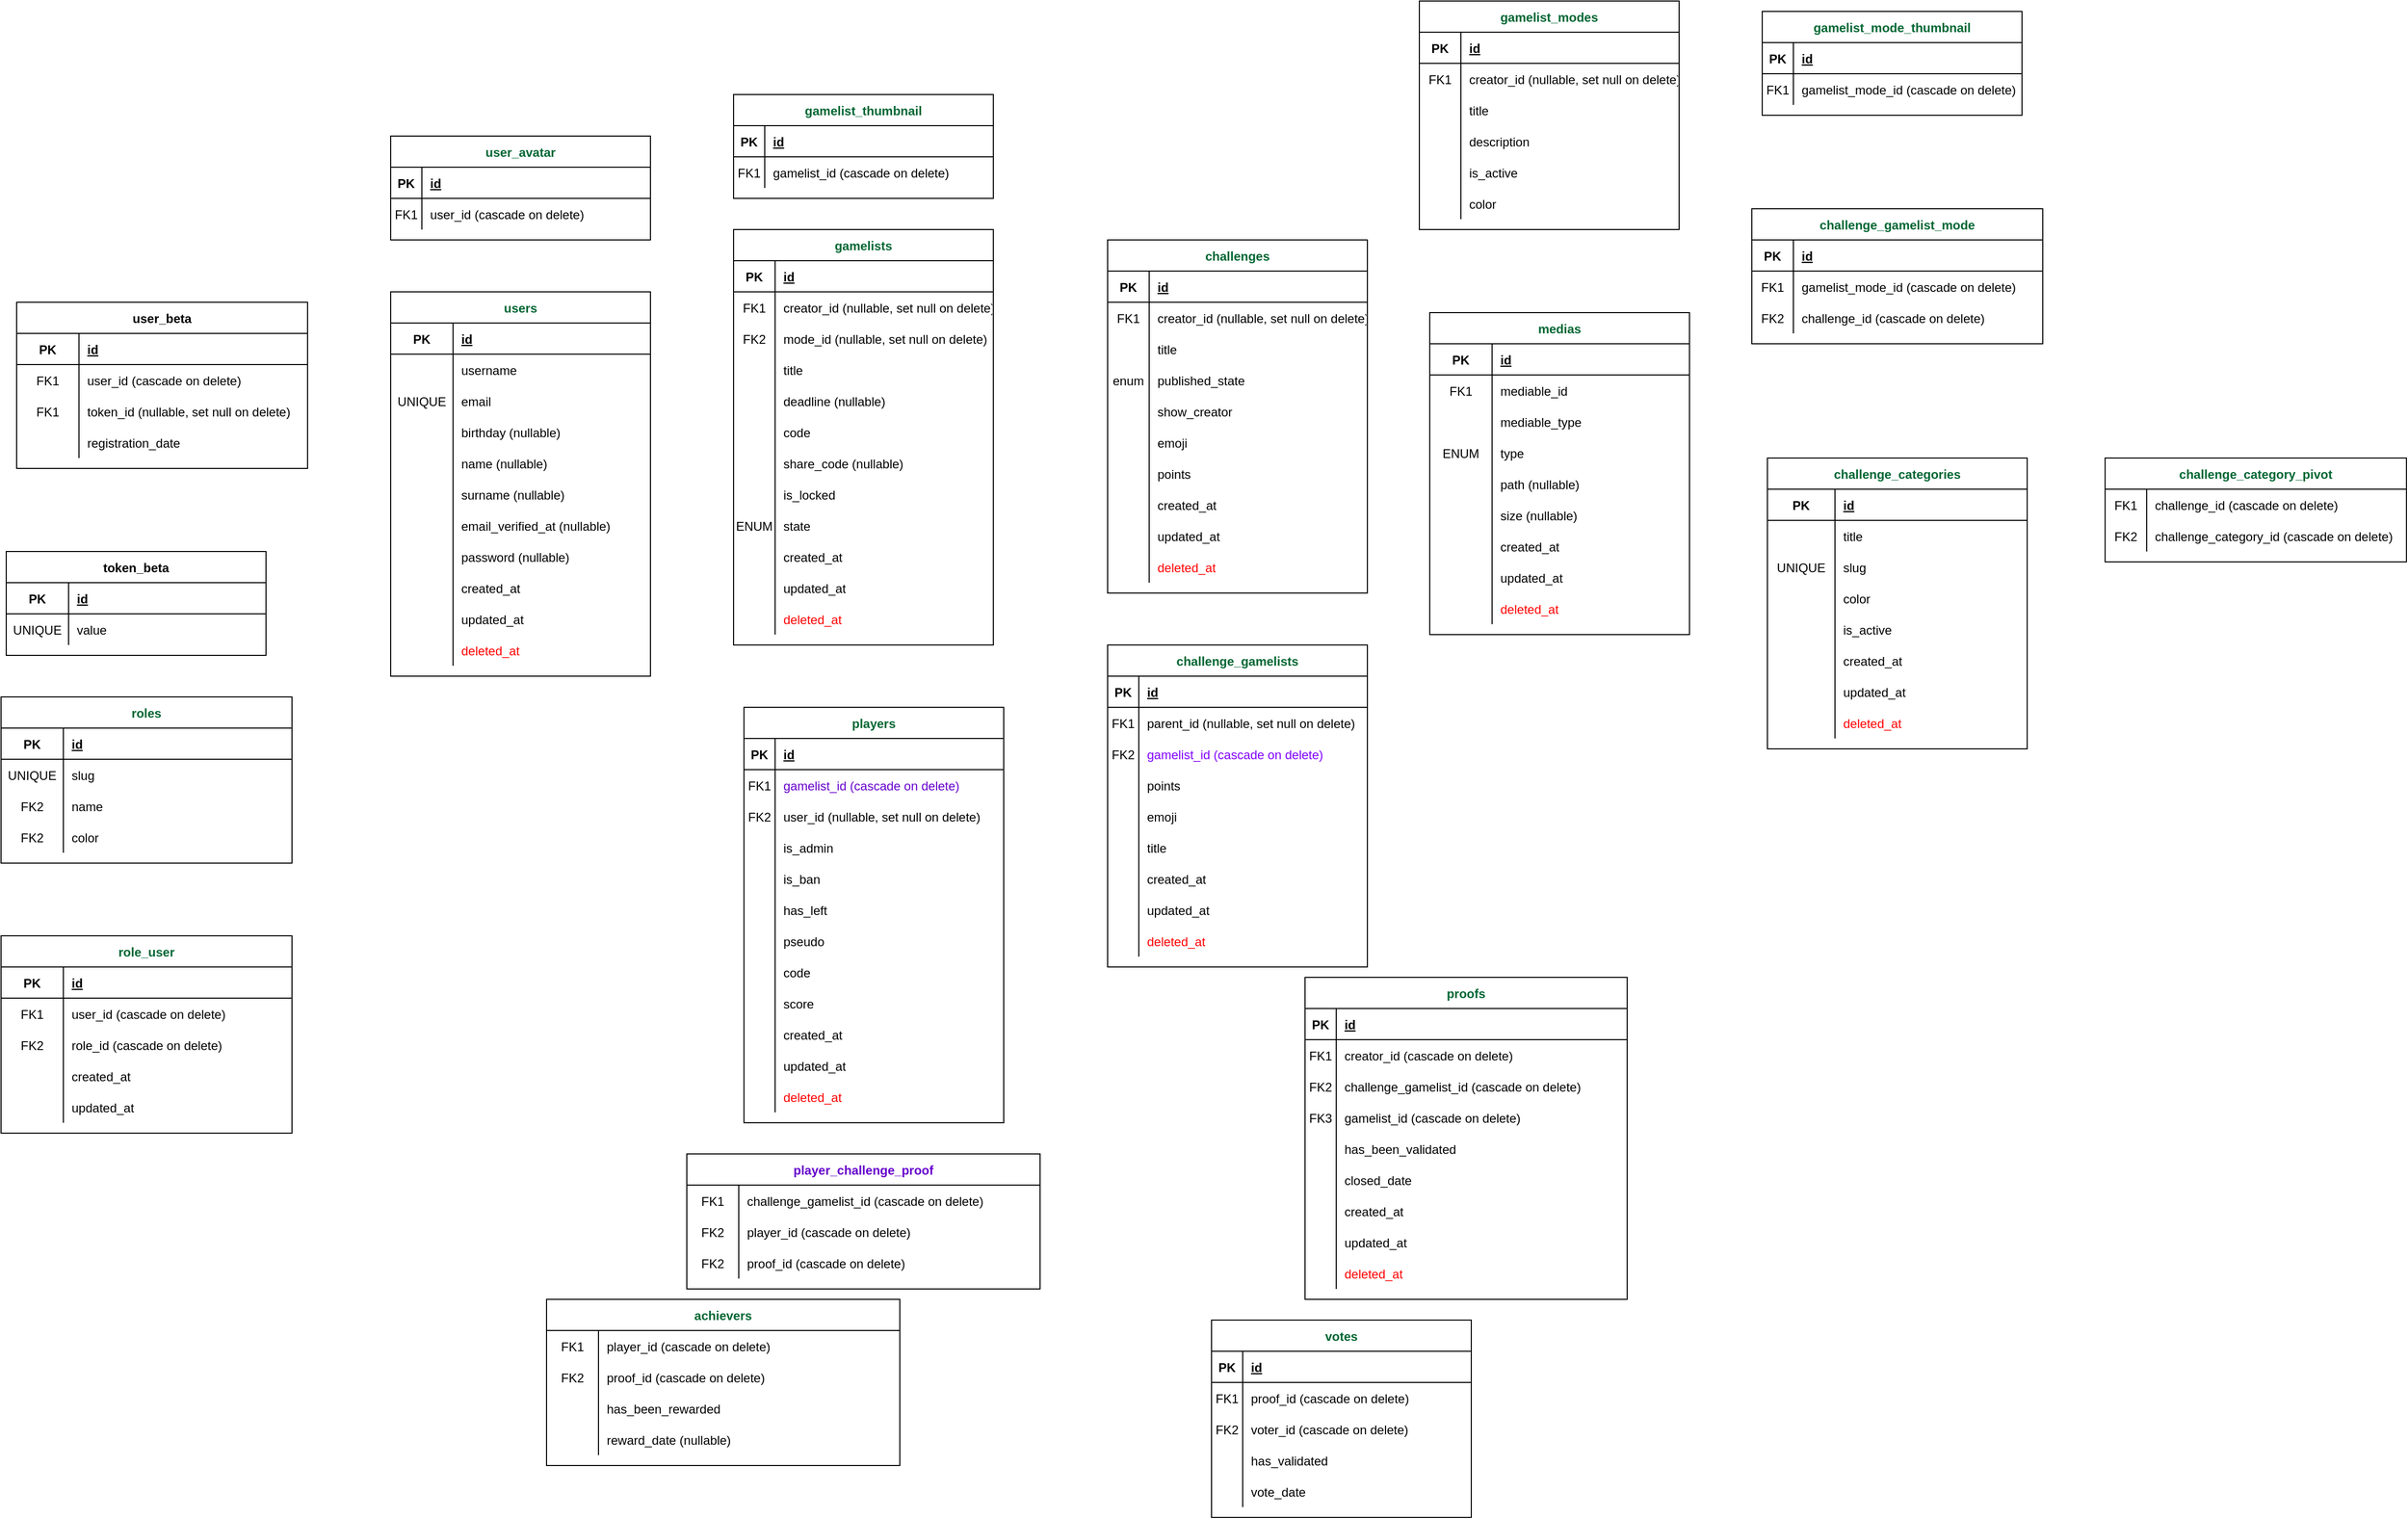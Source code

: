 <mxfile version="15.9.1" type="github">
  <diagram id="R2lEEEUBdFMjLlhIrx00" name="Page-1">
    <mxGraphModel dx="1426" dy="1820" grid="1" gridSize="10" guides="1" tooltips="1" connect="1" arrows="1" fold="1" page="1" pageScale="1" pageWidth="850" pageHeight="1100" math="0" shadow="0" extFonts="Permanent Marker^https://fonts.googleapis.com/css?family=Permanent+Marker">
      <root>
        <mxCell id="0" />
        <mxCell id="1" parent="0" />
        <mxCell id="7ugYSr-yB4qxiZ8GTl9r-1" value="users" style="shape=table;startSize=30;container=1;collapsible=1;childLayout=tableLayout;fixedRows=1;rowLines=0;fontStyle=1;align=center;resizeLast=1;fontColor=#006633;" parent="1" vertex="1">
          <mxGeometry x="500" y="-190" width="250" height="370" as="geometry">
            <mxRectangle x="450" y="120" width="70" height="30" as="alternateBounds" />
          </mxGeometry>
        </mxCell>
        <mxCell id="7ugYSr-yB4qxiZ8GTl9r-2" value="" style="shape=partialRectangle;collapsible=0;dropTarget=0;pointerEvents=0;fillColor=none;points=[[0,0.5],[1,0.5]];portConstraint=eastwest;top=0;left=0;right=0;bottom=1;" parent="7ugYSr-yB4qxiZ8GTl9r-1" vertex="1">
          <mxGeometry y="30" width="250" height="30" as="geometry" />
        </mxCell>
        <mxCell id="7ugYSr-yB4qxiZ8GTl9r-3" value="PK" style="shape=partialRectangle;overflow=hidden;connectable=0;fillColor=none;top=0;left=0;bottom=0;right=0;fontStyle=1;" parent="7ugYSr-yB4qxiZ8GTl9r-2" vertex="1">
          <mxGeometry width="60" height="30" as="geometry">
            <mxRectangle width="60" height="30" as="alternateBounds" />
          </mxGeometry>
        </mxCell>
        <mxCell id="7ugYSr-yB4qxiZ8GTl9r-4" value="id" style="shape=partialRectangle;overflow=hidden;connectable=0;fillColor=none;top=0;left=0;bottom=0;right=0;align=left;spacingLeft=6;fontStyle=5;" parent="7ugYSr-yB4qxiZ8GTl9r-2" vertex="1">
          <mxGeometry x="60" width="190" height="30" as="geometry">
            <mxRectangle width="190" height="30" as="alternateBounds" />
          </mxGeometry>
        </mxCell>
        <mxCell id="7ugYSr-yB4qxiZ8GTl9r-8" value="" style="shape=partialRectangle;collapsible=0;dropTarget=0;pointerEvents=0;fillColor=none;points=[[0,0.5],[1,0.5]];portConstraint=eastwest;top=0;left=0;right=0;bottom=0;" parent="7ugYSr-yB4qxiZ8GTl9r-1" vertex="1">
          <mxGeometry y="60" width="250" height="30" as="geometry" />
        </mxCell>
        <mxCell id="7ugYSr-yB4qxiZ8GTl9r-9" value="" style="shape=partialRectangle;overflow=hidden;connectable=0;fillColor=none;top=0;left=0;bottom=0;right=0;" parent="7ugYSr-yB4qxiZ8GTl9r-8" vertex="1">
          <mxGeometry width="60" height="30" as="geometry">
            <mxRectangle width="60" height="30" as="alternateBounds" />
          </mxGeometry>
        </mxCell>
        <mxCell id="7ugYSr-yB4qxiZ8GTl9r-10" value="username" style="shape=partialRectangle;overflow=hidden;connectable=0;fillColor=none;top=0;left=0;bottom=0;right=0;align=left;spacingLeft=6;" parent="7ugYSr-yB4qxiZ8GTl9r-8" vertex="1">
          <mxGeometry x="60" width="190" height="30" as="geometry">
            <mxRectangle width="190" height="30" as="alternateBounds" />
          </mxGeometry>
        </mxCell>
        <mxCell id="e6Uy5I-xgQYXc0s390OT-49" value="" style="shape=partialRectangle;collapsible=0;dropTarget=0;pointerEvents=0;fillColor=none;points=[[0,0.5],[1,0.5]];portConstraint=eastwest;top=0;left=0;right=0;bottom=0;" parent="7ugYSr-yB4qxiZ8GTl9r-1" vertex="1">
          <mxGeometry y="90" width="250" height="30" as="geometry" />
        </mxCell>
        <mxCell id="e6Uy5I-xgQYXc0s390OT-50" value="UNIQUE" style="shape=partialRectangle;overflow=hidden;connectable=0;fillColor=none;top=0;left=0;bottom=0;right=0;" parent="e6Uy5I-xgQYXc0s390OT-49" vertex="1">
          <mxGeometry width="60" height="30" as="geometry">
            <mxRectangle width="60" height="30" as="alternateBounds" />
          </mxGeometry>
        </mxCell>
        <mxCell id="e6Uy5I-xgQYXc0s390OT-51" value="email" style="shape=partialRectangle;overflow=hidden;connectable=0;fillColor=none;top=0;left=0;bottom=0;right=0;align=left;spacingLeft=6;" parent="e6Uy5I-xgQYXc0s390OT-49" vertex="1">
          <mxGeometry x="60" width="190" height="30" as="geometry">
            <mxRectangle width="190" height="30" as="alternateBounds" />
          </mxGeometry>
        </mxCell>
        <mxCell id="e6Uy5I-xgQYXc0s390OT-104" value="" style="shape=partialRectangle;collapsible=0;dropTarget=0;pointerEvents=0;fillColor=none;points=[[0,0.5],[1,0.5]];portConstraint=eastwest;top=0;left=0;right=0;bottom=0;" parent="7ugYSr-yB4qxiZ8GTl9r-1" vertex="1">
          <mxGeometry y="120" width="250" height="30" as="geometry" />
        </mxCell>
        <mxCell id="e6Uy5I-xgQYXc0s390OT-105" value="" style="shape=partialRectangle;overflow=hidden;connectable=0;fillColor=none;top=0;left=0;bottom=0;right=0;" parent="e6Uy5I-xgQYXc0s390OT-104" vertex="1">
          <mxGeometry width="60" height="30" as="geometry">
            <mxRectangle width="60" height="30" as="alternateBounds" />
          </mxGeometry>
        </mxCell>
        <mxCell id="e6Uy5I-xgQYXc0s390OT-106" value="birthday (nullable)" style="shape=partialRectangle;overflow=hidden;connectable=0;fillColor=none;top=0;left=0;bottom=0;right=0;align=left;spacingLeft=6;" parent="e6Uy5I-xgQYXc0s390OT-104" vertex="1">
          <mxGeometry x="60" width="190" height="30" as="geometry">
            <mxRectangle width="190" height="30" as="alternateBounds" />
          </mxGeometry>
        </mxCell>
        <mxCell id="e6Uy5I-xgQYXc0s390OT-107" value="" style="shape=partialRectangle;collapsible=0;dropTarget=0;pointerEvents=0;fillColor=none;points=[[0,0.5],[1,0.5]];portConstraint=eastwest;top=0;left=0;right=0;bottom=0;" parent="7ugYSr-yB4qxiZ8GTl9r-1" vertex="1">
          <mxGeometry y="150" width="250" height="30" as="geometry" />
        </mxCell>
        <mxCell id="e6Uy5I-xgQYXc0s390OT-108" value="" style="shape=partialRectangle;overflow=hidden;connectable=0;fillColor=none;top=0;left=0;bottom=0;right=0;" parent="e6Uy5I-xgQYXc0s390OT-107" vertex="1">
          <mxGeometry width="60" height="30" as="geometry">
            <mxRectangle width="60" height="30" as="alternateBounds" />
          </mxGeometry>
        </mxCell>
        <mxCell id="e6Uy5I-xgQYXc0s390OT-109" value="name (nullable)" style="shape=partialRectangle;overflow=hidden;connectable=0;fillColor=none;top=0;left=0;bottom=0;right=0;align=left;spacingLeft=6;" parent="e6Uy5I-xgQYXc0s390OT-107" vertex="1">
          <mxGeometry x="60" width="190" height="30" as="geometry">
            <mxRectangle width="190" height="30" as="alternateBounds" />
          </mxGeometry>
        </mxCell>
        <mxCell id="e6Uy5I-xgQYXc0s390OT-110" value="" style="shape=partialRectangle;collapsible=0;dropTarget=0;pointerEvents=0;fillColor=none;points=[[0,0.5],[1,0.5]];portConstraint=eastwest;top=0;left=0;right=0;bottom=0;" parent="7ugYSr-yB4qxiZ8GTl9r-1" vertex="1">
          <mxGeometry y="180" width="250" height="30" as="geometry" />
        </mxCell>
        <mxCell id="e6Uy5I-xgQYXc0s390OT-111" value="" style="shape=partialRectangle;overflow=hidden;connectable=0;fillColor=none;top=0;left=0;bottom=0;right=0;" parent="e6Uy5I-xgQYXc0s390OT-110" vertex="1">
          <mxGeometry width="60" height="30" as="geometry">
            <mxRectangle width="60" height="30" as="alternateBounds" />
          </mxGeometry>
        </mxCell>
        <mxCell id="e6Uy5I-xgQYXc0s390OT-112" value="surname (nullable)" style="shape=partialRectangle;overflow=hidden;connectable=0;fillColor=none;top=0;left=0;bottom=0;right=0;align=left;spacingLeft=6;" parent="e6Uy5I-xgQYXc0s390OT-110" vertex="1">
          <mxGeometry x="60" width="190" height="30" as="geometry">
            <mxRectangle width="190" height="30" as="alternateBounds" />
          </mxGeometry>
        </mxCell>
        <mxCell id="e6Uy5I-xgQYXc0s390OT-55" value="" style="shape=partialRectangle;collapsible=0;dropTarget=0;pointerEvents=0;fillColor=none;points=[[0,0.5],[1,0.5]];portConstraint=eastwest;top=0;left=0;right=0;bottom=0;" parent="7ugYSr-yB4qxiZ8GTl9r-1" vertex="1">
          <mxGeometry y="210" width="250" height="30" as="geometry" />
        </mxCell>
        <mxCell id="e6Uy5I-xgQYXc0s390OT-56" value="" style="shape=partialRectangle;overflow=hidden;connectable=0;fillColor=none;top=0;left=0;bottom=0;right=0;" parent="e6Uy5I-xgQYXc0s390OT-55" vertex="1">
          <mxGeometry width="60" height="30" as="geometry">
            <mxRectangle width="60" height="30" as="alternateBounds" />
          </mxGeometry>
        </mxCell>
        <mxCell id="e6Uy5I-xgQYXc0s390OT-57" value="email_verified_at (nullable)" style="shape=partialRectangle;overflow=hidden;connectable=0;fillColor=none;top=0;left=0;bottom=0;right=0;align=left;spacingLeft=6;" parent="e6Uy5I-xgQYXc0s390OT-55" vertex="1">
          <mxGeometry x="60" width="190" height="30" as="geometry">
            <mxRectangle width="190" height="30" as="alternateBounds" />
          </mxGeometry>
        </mxCell>
        <mxCell id="e6Uy5I-xgQYXc0s390OT-58" value="" style="shape=partialRectangle;collapsible=0;dropTarget=0;pointerEvents=0;fillColor=none;points=[[0,0.5],[1,0.5]];portConstraint=eastwest;top=0;left=0;right=0;bottom=0;" parent="7ugYSr-yB4qxiZ8GTl9r-1" vertex="1">
          <mxGeometry y="240" width="250" height="30" as="geometry" />
        </mxCell>
        <mxCell id="e6Uy5I-xgQYXc0s390OT-59" value="" style="shape=partialRectangle;overflow=hidden;connectable=0;fillColor=none;top=0;left=0;bottom=0;right=0;" parent="e6Uy5I-xgQYXc0s390OT-58" vertex="1">
          <mxGeometry width="60" height="30" as="geometry">
            <mxRectangle width="60" height="30" as="alternateBounds" />
          </mxGeometry>
        </mxCell>
        <mxCell id="e6Uy5I-xgQYXc0s390OT-60" value="password (nullable)" style="shape=partialRectangle;overflow=hidden;connectable=0;fillColor=none;top=0;left=0;bottom=0;right=0;align=left;spacingLeft=6;" parent="e6Uy5I-xgQYXc0s390OT-58" vertex="1">
          <mxGeometry x="60" width="190" height="30" as="geometry">
            <mxRectangle width="190" height="30" as="alternateBounds" />
          </mxGeometry>
        </mxCell>
        <mxCell id="e6Uy5I-xgQYXc0s390OT-61" value="" style="shape=partialRectangle;collapsible=0;dropTarget=0;pointerEvents=0;fillColor=none;points=[[0,0.5],[1,0.5]];portConstraint=eastwest;top=0;left=0;right=0;bottom=0;" parent="7ugYSr-yB4qxiZ8GTl9r-1" vertex="1">
          <mxGeometry y="270" width="250" height="30" as="geometry" />
        </mxCell>
        <mxCell id="e6Uy5I-xgQYXc0s390OT-62" value="" style="shape=partialRectangle;overflow=hidden;connectable=0;fillColor=none;top=0;left=0;bottom=0;right=0;" parent="e6Uy5I-xgQYXc0s390OT-61" vertex="1">
          <mxGeometry width="60" height="30" as="geometry">
            <mxRectangle width="60" height="30" as="alternateBounds" />
          </mxGeometry>
        </mxCell>
        <mxCell id="e6Uy5I-xgQYXc0s390OT-63" value="created_at" style="shape=partialRectangle;overflow=hidden;connectable=0;fillColor=none;top=0;left=0;bottom=0;right=0;align=left;spacingLeft=6;" parent="e6Uy5I-xgQYXc0s390OT-61" vertex="1">
          <mxGeometry x="60" width="190" height="30" as="geometry">
            <mxRectangle width="190" height="30" as="alternateBounds" />
          </mxGeometry>
        </mxCell>
        <mxCell id="e6Uy5I-xgQYXc0s390OT-64" value="" style="shape=partialRectangle;collapsible=0;dropTarget=0;pointerEvents=0;fillColor=none;points=[[0,0.5],[1,0.5]];portConstraint=eastwest;top=0;left=0;right=0;bottom=0;" parent="7ugYSr-yB4qxiZ8GTl9r-1" vertex="1">
          <mxGeometry y="300" width="250" height="30" as="geometry" />
        </mxCell>
        <mxCell id="e6Uy5I-xgQYXc0s390OT-65" value="" style="shape=partialRectangle;overflow=hidden;connectable=0;fillColor=none;top=0;left=0;bottom=0;right=0;" parent="e6Uy5I-xgQYXc0s390OT-64" vertex="1">
          <mxGeometry width="60" height="30" as="geometry">
            <mxRectangle width="60" height="30" as="alternateBounds" />
          </mxGeometry>
        </mxCell>
        <mxCell id="e6Uy5I-xgQYXc0s390OT-66" value="updated_at" style="shape=partialRectangle;overflow=hidden;connectable=0;fillColor=none;top=0;left=0;bottom=0;right=0;align=left;spacingLeft=6;" parent="e6Uy5I-xgQYXc0s390OT-64" vertex="1">
          <mxGeometry x="60" width="190" height="30" as="geometry">
            <mxRectangle width="190" height="30" as="alternateBounds" />
          </mxGeometry>
        </mxCell>
        <mxCell id="e6Uy5I-xgQYXc0s390OT-67" value="" style="shape=partialRectangle;collapsible=0;dropTarget=0;pointerEvents=0;fillColor=none;points=[[0,0.5],[1,0.5]];portConstraint=eastwest;top=0;left=0;right=0;bottom=0;" parent="7ugYSr-yB4qxiZ8GTl9r-1" vertex="1">
          <mxGeometry y="330" width="250" height="30" as="geometry" />
        </mxCell>
        <mxCell id="e6Uy5I-xgQYXc0s390OT-68" value="" style="shape=partialRectangle;overflow=hidden;connectable=0;fillColor=none;top=0;left=0;bottom=0;right=0;" parent="e6Uy5I-xgQYXc0s390OT-67" vertex="1">
          <mxGeometry width="60" height="30" as="geometry">
            <mxRectangle width="60" height="30" as="alternateBounds" />
          </mxGeometry>
        </mxCell>
        <mxCell id="e6Uy5I-xgQYXc0s390OT-69" value="deleted_at" style="shape=partialRectangle;overflow=hidden;connectable=0;fillColor=none;top=0;left=0;bottom=0;right=0;align=left;spacingLeft=6;fontColor=#FF0000;" parent="e6Uy5I-xgQYXc0s390OT-67" vertex="1">
          <mxGeometry x="60" width="190" height="30" as="geometry">
            <mxRectangle width="190" height="30" as="alternateBounds" />
          </mxGeometry>
        </mxCell>
        <mxCell id="7ugYSr-yB4qxiZ8GTl9r-22" value="gamelists" style="shape=table;startSize=30;container=1;collapsible=1;childLayout=tableLayout;fixedRows=1;rowLines=0;fontStyle=1;align=center;resizeLast=1;fontColor=#006633;" parent="1" vertex="1">
          <mxGeometry x="830" y="-250" width="250" height="400" as="geometry">
            <mxRectangle x="450" y="120" width="70" height="30" as="alternateBounds" />
          </mxGeometry>
        </mxCell>
        <mxCell id="7ugYSr-yB4qxiZ8GTl9r-23" value="" style="shape=partialRectangle;collapsible=0;dropTarget=0;pointerEvents=0;fillColor=none;points=[[0,0.5],[1,0.5]];portConstraint=eastwest;top=0;left=0;right=0;bottom=1;" parent="7ugYSr-yB4qxiZ8GTl9r-22" vertex="1">
          <mxGeometry y="30" width="250" height="30" as="geometry" />
        </mxCell>
        <mxCell id="7ugYSr-yB4qxiZ8GTl9r-24" value="PK" style="shape=partialRectangle;overflow=hidden;connectable=0;fillColor=none;top=0;left=0;bottom=0;right=0;fontStyle=1;" parent="7ugYSr-yB4qxiZ8GTl9r-23" vertex="1">
          <mxGeometry width="40" height="30" as="geometry">
            <mxRectangle width="40" height="30" as="alternateBounds" />
          </mxGeometry>
        </mxCell>
        <mxCell id="7ugYSr-yB4qxiZ8GTl9r-25" value="id" style="shape=partialRectangle;overflow=hidden;connectable=0;fillColor=none;top=0;left=0;bottom=0;right=0;align=left;spacingLeft=6;fontStyle=5;" parent="7ugYSr-yB4qxiZ8GTl9r-23" vertex="1">
          <mxGeometry x="40" width="210" height="30" as="geometry">
            <mxRectangle width="210" height="30" as="alternateBounds" />
          </mxGeometry>
        </mxCell>
        <mxCell id="7ugYSr-yB4qxiZ8GTl9r-26" value="" style="shape=partialRectangle;collapsible=0;dropTarget=0;pointerEvents=0;fillColor=none;points=[[0,0.5],[1,0.5]];portConstraint=eastwest;top=0;left=0;right=0;bottom=0;" parent="7ugYSr-yB4qxiZ8GTl9r-22" vertex="1">
          <mxGeometry y="60" width="250" height="30" as="geometry" />
        </mxCell>
        <mxCell id="7ugYSr-yB4qxiZ8GTl9r-27" value="FK1" style="shape=partialRectangle;overflow=hidden;connectable=0;fillColor=none;top=0;left=0;bottom=0;right=0;" parent="7ugYSr-yB4qxiZ8GTl9r-26" vertex="1">
          <mxGeometry width="40" height="30" as="geometry">
            <mxRectangle width="40" height="30" as="alternateBounds" />
          </mxGeometry>
        </mxCell>
        <mxCell id="7ugYSr-yB4qxiZ8GTl9r-28" value="creator_id (nullable, set null on delete)" style="shape=partialRectangle;overflow=hidden;connectable=0;fillColor=none;top=0;left=0;bottom=0;right=0;align=left;spacingLeft=6;" parent="7ugYSr-yB4qxiZ8GTl9r-26" vertex="1">
          <mxGeometry x="40" width="210" height="30" as="geometry">
            <mxRectangle width="210" height="30" as="alternateBounds" />
          </mxGeometry>
        </mxCell>
        <mxCell id="GcVf5PSaUhdyvAQDjVBE-1" value="" style="shape=partialRectangle;collapsible=0;dropTarget=0;pointerEvents=0;fillColor=none;points=[[0,0.5],[1,0.5]];portConstraint=eastwest;top=0;left=0;right=0;bottom=0;" parent="7ugYSr-yB4qxiZ8GTl9r-22" vertex="1">
          <mxGeometry y="90" width="250" height="30" as="geometry" />
        </mxCell>
        <mxCell id="GcVf5PSaUhdyvAQDjVBE-2" value="FK2" style="shape=partialRectangle;overflow=hidden;connectable=0;fillColor=none;top=0;left=0;bottom=0;right=0;" parent="GcVf5PSaUhdyvAQDjVBE-1" vertex="1">
          <mxGeometry width="40" height="30" as="geometry">
            <mxRectangle width="40" height="30" as="alternateBounds" />
          </mxGeometry>
        </mxCell>
        <mxCell id="GcVf5PSaUhdyvAQDjVBE-3" value="mode_id (nullable, set null on delete)" style="shape=partialRectangle;overflow=hidden;connectable=0;fillColor=none;top=0;left=0;bottom=0;right=0;align=left;spacingLeft=6;" parent="GcVf5PSaUhdyvAQDjVBE-1" vertex="1">
          <mxGeometry x="40" width="210" height="30" as="geometry">
            <mxRectangle width="210" height="30" as="alternateBounds" />
          </mxGeometry>
        </mxCell>
        <mxCell id="GcVf5PSaUhdyvAQDjVBE-4" value="" style="shape=partialRectangle;collapsible=0;dropTarget=0;pointerEvents=0;fillColor=none;points=[[0,0.5],[1,0.5]];portConstraint=eastwest;top=0;left=0;right=0;bottom=0;" parent="7ugYSr-yB4qxiZ8GTl9r-22" vertex="1">
          <mxGeometry y="120" width="250" height="30" as="geometry" />
        </mxCell>
        <mxCell id="GcVf5PSaUhdyvAQDjVBE-5" value="" style="shape=partialRectangle;overflow=hidden;connectable=0;fillColor=none;top=0;left=0;bottom=0;right=0;" parent="GcVf5PSaUhdyvAQDjVBE-4" vertex="1">
          <mxGeometry width="40" height="30" as="geometry">
            <mxRectangle width="40" height="30" as="alternateBounds" />
          </mxGeometry>
        </mxCell>
        <mxCell id="GcVf5PSaUhdyvAQDjVBE-6" value="title" style="shape=partialRectangle;overflow=hidden;connectable=0;fillColor=none;top=0;left=0;bottom=0;right=0;align=left;spacingLeft=6;" parent="GcVf5PSaUhdyvAQDjVBE-4" vertex="1">
          <mxGeometry x="40" width="210" height="30" as="geometry">
            <mxRectangle width="210" height="30" as="alternateBounds" />
          </mxGeometry>
        </mxCell>
        <mxCell id="GcVf5PSaUhdyvAQDjVBE-7" value="" style="shape=partialRectangle;collapsible=0;dropTarget=0;pointerEvents=0;fillColor=none;points=[[0,0.5],[1,0.5]];portConstraint=eastwest;top=0;left=0;right=0;bottom=0;" parent="7ugYSr-yB4qxiZ8GTl9r-22" vertex="1">
          <mxGeometry y="150" width="250" height="30" as="geometry" />
        </mxCell>
        <mxCell id="GcVf5PSaUhdyvAQDjVBE-8" value="" style="shape=partialRectangle;overflow=hidden;connectable=0;fillColor=none;top=0;left=0;bottom=0;right=0;" parent="GcVf5PSaUhdyvAQDjVBE-7" vertex="1">
          <mxGeometry width="40" height="30" as="geometry">
            <mxRectangle width="40" height="30" as="alternateBounds" />
          </mxGeometry>
        </mxCell>
        <mxCell id="GcVf5PSaUhdyvAQDjVBE-9" value="deadline (nullable)" style="shape=partialRectangle;overflow=hidden;connectable=0;fillColor=none;top=0;left=0;bottom=0;right=0;align=left;spacingLeft=6;" parent="GcVf5PSaUhdyvAQDjVBE-7" vertex="1">
          <mxGeometry x="40" width="210" height="30" as="geometry">
            <mxRectangle width="210" height="30" as="alternateBounds" />
          </mxGeometry>
        </mxCell>
        <mxCell id="GcVf5PSaUhdyvAQDjVBE-10" value="" style="shape=partialRectangle;collapsible=0;dropTarget=0;pointerEvents=0;fillColor=none;points=[[0,0.5],[1,0.5]];portConstraint=eastwest;top=0;left=0;right=0;bottom=0;" parent="7ugYSr-yB4qxiZ8GTl9r-22" vertex="1">
          <mxGeometry y="180" width="250" height="30" as="geometry" />
        </mxCell>
        <mxCell id="GcVf5PSaUhdyvAQDjVBE-11" value="" style="shape=partialRectangle;overflow=hidden;connectable=0;fillColor=none;top=0;left=0;bottom=0;right=0;" parent="GcVf5PSaUhdyvAQDjVBE-10" vertex="1">
          <mxGeometry width="40" height="30" as="geometry">
            <mxRectangle width="40" height="30" as="alternateBounds" />
          </mxGeometry>
        </mxCell>
        <mxCell id="GcVf5PSaUhdyvAQDjVBE-12" value="code" style="shape=partialRectangle;overflow=hidden;connectable=0;fillColor=none;top=0;left=0;bottom=0;right=0;align=left;spacingLeft=6;" parent="GcVf5PSaUhdyvAQDjVBE-10" vertex="1">
          <mxGeometry x="40" width="210" height="30" as="geometry">
            <mxRectangle width="210" height="30" as="alternateBounds" />
          </mxGeometry>
        </mxCell>
        <mxCell id="GcVf5PSaUhdyvAQDjVBE-13" value="" style="shape=partialRectangle;collapsible=0;dropTarget=0;pointerEvents=0;fillColor=none;points=[[0,0.5],[1,0.5]];portConstraint=eastwest;top=0;left=0;right=0;bottom=0;" parent="7ugYSr-yB4qxiZ8GTl9r-22" vertex="1">
          <mxGeometry y="210" width="250" height="30" as="geometry" />
        </mxCell>
        <mxCell id="GcVf5PSaUhdyvAQDjVBE-14" value="" style="shape=partialRectangle;overflow=hidden;connectable=0;fillColor=none;top=0;left=0;bottom=0;right=0;" parent="GcVf5PSaUhdyvAQDjVBE-13" vertex="1">
          <mxGeometry width="40" height="30" as="geometry">
            <mxRectangle width="40" height="30" as="alternateBounds" />
          </mxGeometry>
        </mxCell>
        <mxCell id="GcVf5PSaUhdyvAQDjVBE-15" value="share_code (nullable)" style="shape=partialRectangle;overflow=hidden;connectable=0;fillColor=none;top=0;left=0;bottom=0;right=0;align=left;spacingLeft=6;" parent="GcVf5PSaUhdyvAQDjVBE-13" vertex="1">
          <mxGeometry x="40" width="210" height="30" as="geometry">
            <mxRectangle width="210" height="30" as="alternateBounds" />
          </mxGeometry>
        </mxCell>
        <mxCell id="GcVf5PSaUhdyvAQDjVBE-16" value="" style="shape=partialRectangle;collapsible=0;dropTarget=0;pointerEvents=0;fillColor=none;points=[[0,0.5],[1,0.5]];portConstraint=eastwest;top=0;left=0;right=0;bottom=0;" parent="7ugYSr-yB4qxiZ8GTl9r-22" vertex="1">
          <mxGeometry y="240" width="250" height="30" as="geometry" />
        </mxCell>
        <mxCell id="GcVf5PSaUhdyvAQDjVBE-17" value="" style="shape=partialRectangle;overflow=hidden;connectable=0;fillColor=none;top=0;left=0;bottom=0;right=0;" parent="GcVf5PSaUhdyvAQDjVBE-16" vertex="1">
          <mxGeometry width="40" height="30" as="geometry">
            <mxRectangle width="40" height="30" as="alternateBounds" />
          </mxGeometry>
        </mxCell>
        <mxCell id="GcVf5PSaUhdyvAQDjVBE-18" value="is_locked" style="shape=partialRectangle;overflow=hidden;connectable=0;fillColor=none;top=0;left=0;bottom=0;right=0;align=left;spacingLeft=6;" parent="GcVf5PSaUhdyvAQDjVBE-16" vertex="1">
          <mxGeometry x="40" width="210" height="30" as="geometry">
            <mxRectangle width="210" height="30" as="alternateBounds" />
          </mxGeometry>
        </mxCell>
        <mxCell id="e6Uy5I-xgQYXc0s390OT-94" value="" style="shape=partialRectangle;collapsible=0;dropTarget=0;pointerEvents=0;fillColor=none;points=[[0,0.5],[1,0.5]];portConstraint=eastwest;top=0;left=0;right=0;bottom=0;" parent="7ugYSr-yB4qxiZ8GTl9r-22" vertex="1">
          <mxGeometry y="270" width="250" height="30" as="geometry" />
        </mxCell>
        <mxCell id="e6Uy5I-xgQYXc0s390OT-95" value="ENUM" style="shape=partialRectangle;overflow=hidden;connectable=0;fillColor=none;top=0;left=0;bottom=0;right=0;" parent="e6Uy5I-xgQYXc0s390OT-94" vertex="1">
          <mxGeometry width="40" height="30" as="geometry">
            <mxRectangle width="40" height="30" as="alternateBounds" />
          </mxGeometry>
        </mxCell>
        <mxCell id="e6Uy5I-xgQYXc0s390OT-96" value="state" style="shape=partialRectangle;overflow=hidden;connectable=0;fillColor=none;top=0;left=0;bottom=0;right=0;align=left;spacingLeft=6;" parent="e6Uy5I-xgQYXc0s390OT-94" vertex="1">
          <mxGeometry x="40" width="210" height="30" as="geometry">
            <mxRectangle width="210" height="30" as="alternateBounds" />
          </mxGeometry>
        </mxCell>
        <mxCell id="GcVf5PSaUhdyvAQDjVBE-19" value="" style="shape=partialRectangle;collapsible=0;dropTarget=0;pointerEvents=0;fillColor=none;points=[[0,0.5],[1,0.5]];portConstraint=eastwest;top=0;left=0;right=0;bottom=0;" parent="7ugYSr-yB4qxiZ8GTl9r-22" vertex="1">
          <mxGeometry y="300" width="250" height="30" as="geometry" />
        </mxCell>
        <mxCell id="GcVf5PSaUhdyvAQDjVBE-20" value="" style="shape=partialRectangle;overflow=hidden;connectable=0;fillColor=none;top=0;left=0;bottom=0;right=0;" parent="GcVf5PSaUhdyvAQDjVBE-19" vertex="1">
          <mxGeometry width="40" height="30" as="geometry">
            <mxRectangle width="40" height="30" as="alternateBounds" />
          </mxGeometry>
        </mxCell>
        <mxCell id="GcVf5PSaUhdyvAQDjVBE-21" value="created_at" style="shape=partialRectangle;overflow=hidden;connectable=0;fillColor=none;top=0;left=0;bottom=0;right=0;align=left;spacingLeft=6;" parent="GcVf5PSaUhdyvAQDjVBE-19" vertex="1">
          <mxGeometry x="40" width="210" height="30" as="geometry">
            <mxRectangle width="210" height="30" as="alternateBounds" />
          </mxGeometry>
        </mxCell>
        <mxCell id="GcVf5PSaUhdyvAQDjVBE-22" value="" style="shape=partialRectangle;collapsible=0;dropTarget=0;pointerEvents=0;fillColor=none;points=[[0,0.5],[1,0.5]];portConstraint=eastwest;top=0;left=0;right=0;bottom=0;" parent="7ugYSr-yB4qxiZ8GTl9r-22" vertex="1">
          <mxGeometry y="330" width="250" height="30" as="geometry" />
        </mxCell>
        <mxCell id="GcVf5PSaUhdyvAQDjVBE-23" value="" style="shape=partialRectangle;overflow=hidden;connectable=0;fillColor=none;top=0;left=0;bottom=0;right=0;" parent="GcVf5PSaUhdyvAQDjVBE-22" vertex="1">
          <mxGeometry width="40" height="30" as="geometry">
            <mxRectangle width="40" height="30" as="alternateBounds" />
          </mxGeometry>
        </mxCell>
        <mxCell id="GcVf5PSaUhdyvAQDjVBE-24" value="updated_at" style="shape=partialRectangle;overflow=hidden;connectable=0;fillColor=none;top=0;left=0;bottom=0;right=0;align=left;spacingLeft=6;" parent="GcVf5PSaUhdyvAQDjVBE-22" vertex="1">
          <mxGeometry x="40" width="210" height="30" as="geometry">
            <mxRectangle width="210" height="30" as="alternateBounds" />
          </mxGeometry>
        </mxCell>
        <mxCell id="GcVf5PSaUhdyvAQDjVBE-25" value="" style="shape=partialRectangle;collapsible=0;dropTarget=0;pointerEvents=0;fillColor=none;points=[[0,0.5],[1,0.5]];portConstraint=eastwest;top=0;left=0;right=0;bottom=0;" parent="7ugYSr-yB4qxiZ8GTl9r-22" vertex="1">
          <mxGeometry y="360" width="250" height="30" as="geometry" />
        </mxCell>
        <mxCell id="GcVf5PSaUhdyvAQDjVBE-26" value="" style="shape=partialRectangle;overflow=hidden;connectable=0;fillColor=none;top=0;left=0;bottom=0;right=0;" parent="GcVf5PSaUhdyvAQDjVBE-25" vertex="1">
          <mxGeometry width="40" height="30" as="geometry">
            <mxRectangle width="40" height="30" as="alternateBounds" />
          </mxGeometry>
        </mxCell>
        <mxCell id="GcVf5PSaUhdyvAQDjVBE-27" value="deleted_at" style="shape=partialRectangle;overflow=hidden;connectable=0;fillColor=none;top=0;left=0;bottom=0;right=0;align=left;spacingLeft=6;fontColor=#FF0000;" parent="GcVf5PSaUhdyvAQDjVBE-25" vertex="1">
          <mxGeometry x="40" width="210" height="30" as="geometry">
            <mxRectangle width="210" height="30" as="alternateBounds" />
          </mxGeometry>
        </mxCell>
        <mxCell id="7ugYSr-yB4qxiZ8GTl9r-29" value="players" style="shape=table;startSize=30;container=1;collapsible=1;childLayout=tableLayout;fixedRows=1;rowLines=0;fontStyle=1;align=center;resizeLast=1;fontColor=#006633;" parent="1" vertex="1">
          <mxGeometry x="840" y="210" width="250" height="400" as="geometry">
            <mxRectangle x="450" y="120" width="70" height="30" as="alternateBounds" />
          </mxGeometry>
        </mxCell>
        <mxCell id="7ugYSr-yB4qxiZ8GTl9r-30" value="" style="shape=partialRectangle;collapsible=0;dropTarget=0;pointerEvents=0;fillColor=none;points=[[0,0.5],[1,0.5]];portConstraint=eastwest;top=0;left=0;right=0;bottom=1;" parent="7ugYSr-yB4qxiZ8GTl9r-29" vertex="1">
          <mxGeometry y="30" width="250" height="30" as="geometry" />
        </mxCell>
        <mxCell id="7ugYSr-yB4qxiZ8GTl9r-31" value="PK" style="shape=partialRectangle;overflow=hidden;connectable=0;fillColor=none;top=0;left=0;bottom=0;right=0;fontStyle=1;" parent="7ugYSr-yB4qxiZ8GTl9r-30" vertex="1">
          <mxGeometry width="30" height="30" as="geometry">
            <mxRectangle width="30" height="30" as="alternateBounds" />
          </mxGeometry>
        </mxCell>
        <mxCell id="7ugYSr-yB4qxiZ8GTl9r-32" value="id" style="shape=partialRectangle;overflow=hidden;connectable=0;fillColor=none;top=0;left=0;bottom=0;right=0;align=left;spacingLeft=6;fontStyle=5;" parent="7ugYSr-yB4qxiZ8GTl9r-30" vertex="1">
          <mxGeometry x="30" width="220" height="30" as="geometry">
            <mxRectangle width="220" height="30" as="alternateBounds" />
          </mxGeometry>
        </mxCell>
        <mxCell id="7ugYSr-yB4qxiZ8GTl9r-42" value="" style="shape=partialRectangle;collapsible=0;dropTarget=0;pointerEvents=0;fillColor=none;points=[[0,0.5],[1,0.5]];portConstraint=eastwest;top=0;left=0;right=0;bottom=0;" parent="7ugYSr-yB4qxiZ8GTl9r-29" vertex="1">
          <mxGeometry y="60" width="250" height="30" as="geometry" />
        </mxCell>
        <mxCell id="7ugYSr-yB4qxiZ8GTl9r-43" value="FK1" style="shape=partialRectangle;overflow=hidden;connectable=0;fillColor=none;top=0;left=0;bottom=0;right=0;" parent="7ugYSr-yB4qxiZ8GTl9r-42" vertex="1">
          <mxGeometry width="30" height="30" as="geometry">
            <mxRectangle width="30" height="30" as="alternateBounds" />
          </mxGeometry>
        </mxCell>
        <mxCell id="7ugYSr-yB4qxiZ8GTl9r-44" value="gamelist_id (cascade on delete)" style="shape=partialRectangle;overflow=hidden;connectable=0;fillColor=none;top=0;left=0;bottom=0;right=0;align=left;spacingLeft=6;fontColor=#6600CC;" parent="7ugYSr-yB4qxiZ8GTl9r-42" vertex="1">
          <mxGeometry x="30" width="220" height="30" as="geometry">
            <mxRectangle width="220" height="30" as="alternateBounds" />
          </mxGeometry>
        </mxCell>
        <mxCell id="7ugYSr-yB4qxiZ8GTl9r-33" value="" style="shape=partialRectangle;collapsible=0;dropTarget=0;pointerEvents=0;fillColor=none;points=[[0,0.5],[1,0.5]];portConstraint=eastwest;top=0;left=0;right=0;bottom=0;" parent="7ugYSr-yB4qxiZ8GTl9r-29" vertex="1">
          <mxGeometry y="90" width="250" height="30" as="geometry" />
        </mxCell>
        <mxCell id="7ugYSr-yB4qxiZ8GTl9r-34" value="FK2" style="shape=partialRectangle;overflow=hidden;connectable=0;fillColor=none;top=0;left=0;bottom=0;right=0;" parent="7ugYSr-yB4qxiZ8GTl9r-33" vertex="1">
          <mxGeometry width="30" height="30" as="geometry">
            <mxRectangle width="30" height="30" as="alternateBounds" />
          </mxGeometry>
        </mxCell>
        <mxCell id="7ugYSr-yB4qxiZ8GTl9r-35" value="user_id (nullable, set null on delete)" style="shape=partialRectangle;overflow=hidden;connectable=0;fillColor=none;top=0;left=0;bottom=0;right=0;align=left;spacingLeft=6;" parent="7ugYSr-yB4qxiZ8GTl9r-33" vertex="1">
          <mxGeometry x="30" width="220" height="30" as="geometry">
            <mxRectangle width="220" height="30" as="alternateBounds" />
          </mxGeometry>
        </mxCell>
        <mxCell id="e6Uy5I-xgQYXc0s390OT-70" value="" style="shape=partialRectangle;collapsible=0;dropTarget=0;pointerEvents=0;fillColor=none;points=[[0,0.5],[1,0.5]];portConstraint=eastwest;top=0;left=0;right=0;bottom=0;" parent="7ugYSr-yB4qxiZ8GTl9r-29" vertex="1">
          <mxGeometry y="120" width="250" height="30" as="geometry" />
        </mxCell>
        <mxCell id="e6Uy5I-xgQYXc0s390OT-71" value="" style="shape=partialRectangle;overflow=hidden;connectable=0;fillColor=none;top=0;left=0;bottom=0;right=0;" parent="e6Uy5I-xgQYXc0s390OT-70" vertex="1">
          <mxGeometry width="30" height="30" as="geometry">
            <mxRectangle width="30" height="30" as="alternateBounds" />
          </mxGeometry>
        </mxCell>
        <mxCell id="e6Uy5I-xgQYXc0s390OT-72" value="is_admin" style="shape=partialRectangle;overflow=hidden;connectable=0;fillColor=none;top=0;left=0;bottom=0;right=0;align=left;spacingLeft=6;" parent="e6Uy5I-xgQYXc0s390OT-70" vertex="1">
          <mxGeometry x="30" width="220" height="30" as="geometry">
            <mxRectangle width="220" height="30" as="alternateBounds" />
          </mxGeometry>
        </mxCell>
        <mxCell id="e6Uy5I-xgQYXc0s390OT-238" value="" style="shape=partialRectangle;collapsible=0;dropTarget=0;pointerEvents=0;fillColor=none;points=[[0,0.5],[1,0.5]];portConstraint=eastwest;top=0;left=0;right=0;bottom=0;" parent="7ugYSr-yB4qxiZ8GTl9r-29" vertex="1">
          <mxGeometry y="150" width="250" height="30" as="geometry" />
        </mxCell>
        <mxCell id="e6Uy5I-xgQYXc0s390OT-239" value="" style="shape=partialRectangle;overflow=hidden;connectable=0;fillColor=none;top=0;left=0;bottom=0;right=0;" parent="e6Uy5I-xgQYXc0s390OT-238" vertex="1">
          <mxGeometry width="30" height="30" as="geometry">
            <mxRectangle width="30" height="30" as="alternateBounds" />
          </mxGeometry>
        </mxCell>
        <mxCell id="e6Uy5I-xgQYXc0s390OT-240" value="is_ban" style="shape=partialRectangle;overflow=hidden;connectable=0;fillColor=none;top=0;left=0;bottom=0;right=0;align=left;spacingLeft=6;" parent="e6Uy5I-xgQYXc0s390OT-238" vertex="1">
          <mxGeometry x="30" width="220" height="30" as="geometry">
            <mxRectangle width="220" height="30" as="alternateBounds" />
          </mxGeometry>
        </mxCell>
        <mxCell id="e6Uy5I-xgQYXc0s390OT-326" value="" style="shape=partialRectangle;collapsible=0;dropTarget=0;pointerEvents=0;fillColor=none;points=[[0,0.5],[1,0.5]];portConstraint=eastwest;top=0;left=0;right=0;bottom=0;" parent="7ugYSr-yB4qxiZ8GTl9r-29" vertex="1">
          <mxGeometry y="180" width="250" height="30" as="geometry" />
        </mxCell>
        <mxCell id="e6Uy5I-xgQYXc0s390OT-327" value="" style="shape=partialRectangle;overflow=hidden;connectable=0;fillColor=none;top=0;left=0;bottom=0;right=0;" parent="e6Uy5I-xgQYXc0s390OT-326" vertex="1">
          <mxGeometry width="30" height="30" as="geometry">
            <mxRectangle width="30" height="30" as="alternateBounds" />
          </mxGeometry>
        </mxCell>
        <mxCell id="e6Uy5I-xgQYXc0s390OT-328" value="has_left" style="shape=partialRectangle;overflow=hidden;connectable=0;fillColor=none;top=0;left=0;bottom=0;right=0;align=left;spacingLeft=6;" parent="e6Uy5I-xgQYXc0s390OT-326" vertex="1">
          <mxGeometry x="30" width="220" height="30" as="geometry">
            <mxRectangle width="220" height="30" as="alternateBounds" />
          </mxGeometry>
        </mxCell>
        <mxCell id="e6Uy5I-xgQYXc0s390OT-73" value="" style="shape=partialRectangle;collapsible=0;dropTarget=0;pointerEvents=0;fillColor=none;points=[[0,0.5],[1,0.5]];portConstraint=eastwest;top=0;left=0;right=0;bottom=0;" parent="7ugYSr-yB4qxiZ8GTl9r-29" vertex="1">
          <mxGeometry y="210" width="250" height="30" as="geometry" />
        </mxCell>
        <mxCell id="e6Uy5I-xgQYXc0s390OT-74" value="" style="shape=partialRectangle;overflow=hidden;connectable=0;fillColor=none;top=0;left=0;bottom=0;right=0;" parent="e6Uy5I-xgQYXc0s390OT-73" vertex="1">
          <mxGeometry width="30" height="30" as="geometry">
            <mxRectangle width="30" height="30" as="alternateBounds" />
          </mxGeometry>
        </mxCell>
        <mxCell id="e6Uy5I-xgQYXc0s390OT-75" value="pseudo" style="shape=partialRectangle;overflow=hidden;connectable=0;fillColor=none;top=0;left=0;bottom=0;right=0;align=left;spacingLeft=6;" parent="e6Uy5I-xgQYXc0s390OT-73" vertex="1">
          <mxGeometry x="30" width="220" height="30" as="geometry">
            <mxRectangle width="220" height="30" as="alternateBounds" />
          </mxGeometry>
        </mxCell>
        <mxCell id="e6Uy5I-xgQYXc0s390OT-76" value="" style="shape=partialRectangle;collapsible=0;dropTarget=0;pointerEvents=0;fillColor=none;points=[[0,0.5],[1,0.5]];portConstraint=eastwest;top=0;left=0;right=0;bottom=0;" parent="7ugYSr-yB4qxiZ8GTl9r-29" vertex="1">
          <mxGeometry y="240" width="250" height="30" as="geometry" />
        </mxCell>
        <mxCell id="e6Uy5I-xgQYXc0s390OT-77" value="" style="shape=partialRectangle;overflow=hidden;connectable=0;fillColor=none;top=0;left=0;bottom=0;right=0;" parent="e6Uy5I-xgQYXc0s390OT-76" vertex="1">
          <mxGeometry width="30" height="30" as="geometry">
            <mxRectangle width="30" height="30" as="alternateBounds" />
          </mxGeometry>
        </mxCell>
        <mxCell id="e6Uy5I-xgQYXc0s390OT-78" value="code" style="shape=partialRectangle;overflow=hidden;connectable=0;fillColor=none;top=0;left=0;bottom=0;right=0;align=left;spacingLeft=6;" parent="e6Uy5I-xgQYXc0s390OT-76" vertex="1">
          <mxGeometry x="30" width="220" height="30" as="geometry">
            <mxRectangle width="220" height="30" as="alternateBounds" />
          </mxGeometry>
        </mxCell>
        <mxCell id="e6Uy5I-xgQYXc0s390OT-79" value="" style="shape=partialRectangle;collapsible=0;dropTarget=0;pointerEvents=0;fillColor=none;points=[[0,0.5],[1,0.5]];portConstraint=eastwest;top=0;left=0;right=0;bottom=0;" parent="7ugYSr-yB4qxiZ8GTl9r-29" vertex="1">
          <mxGeometry y="270" width="250" height="30" as="geometry" />
        </mxCell>
        <mxCell id="e6Uy5I-xgQYXc0s390OT-80" value="" style="shape=partialRectangle;overflow=hidden;connectable=0;fillColor=none;top=0;left=0;bottom=0;right=0;" parent="e6Uy5I-xgQYXc0s390OT-79" vertex="1">
          <mxGeometry width="30" height="30" as="geometry">
            <mxRectangle width="30" height="30" as="alternateBounds" />
          </mxGeometry>
        </mxCell>
        <mxCell id="e6Uy5I-xgQYXc0s390OT-81" value="score" style="shape=partialRectangle;overflow=hidden;connectable=0;fillColor=none;top=0;left=0;bottom=0;right=0;align=left;spacingLeft=6;" parent="e6Uy5I-xgQYXc0s390OT-79" vertex="1">
          <mxGeometry x="30" width="220" height="30" as="geometry">
            <mxRectangle width="220" height="30" as="alternateBounds" />
          </mxGeometry>
        </mxCell>
        <mxCell id="e6Uy5I-xgQYXc0s390OT-82" value="" style="shape=partialRectangle;collapsible=0;dropTarget=0;pointerEvents=0;fillColor=none;points=[[0,0.5],[1,0.5]];portConstraint=eastwest;top=0;left=0;right=0;bottom=0;" parent="7ugYSr-yB4qxiZ8GTl9r-29" vertex="1">
          <mxGeometry y="300" width="250" height="30" as="geometry" />
        </mxCell>
        <mxCell id="e6Uy5I-xgQYXc0s390OT-83" value="" style="shape=partialRectangle;overflow=hidden;connectable=0;fillColor=none;top=0;left=0;bottom=0;right=0;" parent="e6Uy5I-xgQYXc0s390OT-82" vertex="1">
          <mxGeometry width="30" height="30" as="geometry">
            <mxRectangle width="30" height="30" as="alternateBounds" />
          </mxGeometry>
        </mxCell>
        <mxCell id="e6Uy5I-xgQYXc0s390OT-84" value="created_at" style="shape=partialRectangle;overflow=hidden;connectable=0;fillColor=none;top=0;left=0;bottom=0;right=0;align=left;spacingLeft=6;" parent="e6Uy5I-xgQYXc0s390OT-82" vertex="1">
          <mxGeometry x="30" width="220" height="30" as="geometry">
            <mxRectangle width="220" height="30" as="alternateBounds" />
          </mxGeometry>
        </mxCell>
        <mxCell id="e6Uy5I-xgQYXc0s390OT-85" value="" style="shape=partialRectangle;collapsible=0;dropTarget=0;pointerEvents=0;fillColor=none;points=[[0,0.5],[1,0.5]];portConstraint=eastwest;top=0;left=0;right=0;bottom=0;" parent="7ugYSr-yB4qxiZ8GTl9r-29" vertex="1">
          <mxGeometry y="330" width="250" height="30" as="geometry" />
        </mxCell>
        <mxCell id="e6Uy5I-xgQYXc0s390OT-86" value="" style="shape=partialRectangle;overflow=hidden;connectable=0;fillColor=none;top=0;left=0;bottom=0;right=0;" parent="e6Uy5I-xgQYXc0s390OT-85" vertex="1">
          <mxGeometry width="30" height="30" as="geometry">
            <mxRectangle width="30" height="30" as="alternateBounds" />
          </mxGeometry>
        </mxCell>
        <mxCell id="e6Uy5I-xgQYXc0s390OT-87" value="updated_at" style="shape=partialRectangle;overflow=hidden;connectable=0;fillColor=none;top=0;left=0;bottom=0;right=0;align=left;spacingLeft=6;" parent="e6Uy5I-xgQYXc0s390OT-85" vertex="1">
          <mxGeometry x="30" width="220" height="30" as="geometry">
            <mxRectangle width="220" height="30" as="alternateBounds" />
          </mxGeometry>
        </mxCell>
        <mxCell id="e6Uy5I-xgQYXc0s390OT-88" value="" style="shape=partialRectangle;collapsible=0;dropTarget=0;pointerEvents=0;fillColor=none;points=[[0,0.5],[1,0.5]];portConstraint=eastwest;top=0;left=0;right=0;bottom=0;" parent="7ugYSr-yB4qxiZ8GTl9r-29" vertex="1">
          <mxGeometry y="360" width="250" height="30" as="geometry" />
        </mxCell>
        <mxCell id="e6Uy5I-xgQYXc0s390OT-89" value="" style="shape=partialRectangle;overflow=hidden;connectable=0;fillColor=none;top=0;left=0;bottom=0;right=0;" parent="e6Uy5I-xgQYXc0s390OT-88" vertex="1">
          <mxGeometry width="30" height="30" as="geometry">
            <mxRectangle width="30" height="30" as="alternateBounds" />
          </mxGeometry>
        </mxCell>
        <mxCell id="e6Uy5I-xgQYXc0s390OT-90" value="deleted_at" style="shape=partialRectangle;overflow=hidden;connectable=0;fillColor=none;top=0;left=0;bottom=0;right=0;align=left;spacingLeft=6;fontColor=#FF0000;" parent="e6Uy5I-xgQYXc0s390OT-88" vertex="1">
          <mxGeometry x="30" width="220" height="30" as="geometry">
            <mxRectangle width="220" height="30" as="alternateBounds" />
          </mxGeometry>
        </mxCell>
        <mxCell id="7ugYSr-yB4qxiZ8GTl9r-50" value="challenges" style="shape=table;startSize=30;container=1;collapsible=1;childLayout=tableLayout;fixedRows=1;rowLines=0;fontStyle=1;align=center;resizeLast=1;fontColor=#006633;" parent="1" vertex="1">
          <mxGeometry x="1190" y="-240" width="250" height="340" as="geometry">
            <mxRectangle x="450" y="120" width="70" height="30" as="alternateBounds" />
          </mxGeometry>
        </mxCell>
        <mxCell id="7ugYSr-yB4qxiZ8GTl9r-51" value="" style="shape=partialRectangle;collapsible=0;dropTarget=0;pointerEvents=0;fillColor=none;points=[[0,0.5],[1,0.5]];portConstraint=eastwest;top=0;left=0;right=0;bottom=1;" parent="7ugYSr-yB4qxiZ8GTl9r-50" vertex="1">
          <mxGeometry y="30" width="250" height="30" as="geometry" />
        </mxCell>
        <mxCell id="7ugYSr-yB4qxiZ8GTl9r-52" value="PK" style="shape=partialRectangle;overflow=hidden;connectable=0;fillColor=none;top=0;left=0;bottom=0;right=0;fontStyle=1;" parent="7ugYSr-yB4qxiZ8GTl9r-51" vertex="1">
          <mxGeometry width="40" height="30" as="geometry">
            <mxRectangle width="40" height="30" as="alternateBounds" />
          </mxGeometry>
        </mxCell>
        <mxCell id="7ugYSr-yB4qxiZ8GTl9r-53" value="id" style="shape=partialRectangle;overflow=hidden;connectable=0;fillColor=none;top=0;left=0;bottom=0;right=0;align=left;spacingLeft=6;fontStyle=5;" parent="7ugYSr-yB4qxiZ8GTl9r-51" vertex="1">
          <mxGeometry x="40" width="210" height="30" as="geometry">
            <mxRectangle width="210" height="30" as="alternateBounds" />
          </mxGeometry>
        </mxCell>
        <mxCell id="7ugYSr-yB4qxiZ8GTl9r-57" value="" style="shape=partialRectangle;collapsible=0;dropTarget=0;pointerEvents=0;fillColor=none;points=[[0,0.5],[1,0.5]];portConstraint=eastwest;top=0;left=0;right=0;bottom=0;" parent="7ugYSr-yB4qxiZ8GTl9r-50" vertex="1">
          <mxGeometry y="60" width="250" height="30" as="geometry" />
        </mxCell>
        <mxCell id="7ugYSr-yB4qxiZ8GTl9r-58" value="FK1" style="shape=partialRectangle;overflow=hidden;connectable=0;fillColor=none;top=0;left=0;bottom=0;right=0;" parent="7ugYSr-yB4qxiZ8GTl9r-57" vertex="1">
          <mxGeometry width="40" height="30" as="geometry">
            <mxRectangle width="40" height="30" as="alternateBounds" />
          </mxGeometry>
        </mxCell>
        <mxCell id="7ugYSr-yB4qxiZ8GTl9r-59" value="creator_id (nullable, set null on delete)" style="shape=partialRectangle;overflow=hidden;connectable=0;fillColor=none;top=0;left=0;bottom=0;right=0;align=left;spacingLeft=6;" parent="7ugYSr-yB4qxiZ8GTl9r-57" vertex="1">
          <mxGeometry x="40" width="210" height="30" as="geometry">
            <mxRectangle width="210" height="30" as="alternateBounds" />
          </mxGeometry>
        </mxCell>
        <mxCell id="e6Uy5I-xgQYXc0s390OT-3" value="" style="shape=partialRectangle;collapsible=0;dropTarget=0;pointerEvents=0;fillColor=none;points=[[0,0.5],[1,0.5]];portConstraint=eastwest;top=0;left=0;right=0;bottom=0;" parent="7ugYSr-yB4qxiZ8GTl9r-50" vertex="1">
          <mxGeometry y="90" width="250" height="30" as="geometry" />
        </mxCell>
        <mxCell id="e6Uy5I-xgQYXc0s390OT-4" value="" style="shape=partialRectangle;overflow=hidden;connectable=0;fillColor=none;top=0;left=0;bottom=0;right=0;" parent="e6Uy5I-xgQYXc0s390OT-3" vertex="1">
          <mxGeometry width="40" height="30" as="geometry">
            <mxRectangle width="40" height="30" as="alternateBounds" />
          </mxGeometry>
        </mxCell>
        <mxCell id="e6Uy5I-xgQYXc0s390OT-5" value="title" style="shape=partialRectangle;overflow=hidden;connectable=0;fillColor=none;top=0;left=0;bottom=0;right=0;align=left;spacingLeft=6;" parent="e6Uy5I-xgQYXc0s390OT-3" vertex="1">
          <mxGeometry x="40" width="210" height="30" as="geometry">
            <mxRectangle width="210" height="30" as="alternateBounds" />
          </mxGeometry>
        </mxCell>
        <mxCell id="e6Uy5I-xgQYXc0s390OT-7" value="" style="shape=partialRectangle;collapsible=0;dropTarget=0;pointerEvents=0;fillColor=none;points=[[0,0.5],[1,0.5]];portConstraint=eastwest;top=0;left=0;right=0;bottom=0;" parent="7ugYSr-yB4qxiZ8GTl9r-50" vertex="1">
          <mxGeometry y="120" width="250" height="30" as="geometry" />
        </mxCell>
        <mxCell id="e6Uy5I-xgQYXc0s390OT-8" value="enum" style="shape=partialRectangle;overflow=hidden;connectable=0;fillColor=none;top=0;left=0;bottom=0;right=0;" parent="e6Uy5I-xgQYXc0s390OT-7" vertex="1">
          <mxGeometry width="40" height="30" as="geometry">
            <mxRectangle width="40" height="30" as="alternateBounds" />
          </mxGeometry>
        </mxCell>
        <mxCell id="e6Uy5I-xgQYXc0s390OT-9" value="published_state" style="shape=partialRectangle;overflow=hidden;connectable=0;fillColor=none;top=0;left=0;bottom=0;right=0;align=left;spacingLeft=6;" parent="e6Uy5I-xgQYXc0s390OT-7" vertex="1">
          <mxGeometry x="40" width="210" height="30" as="geometry">
            <mxRectangle width="210" height="30" as="alternateBounds" />
          </mxGeometry>
        </mxCell>
        <mxCell id="e6Uy5I-xgQYXc0s390OT-10" value="" style="shape=partialRectangle;collapsible=0;dropTarget=0;pointerEvents=0;fillColor=none;points=[[0,0.5],[1,0.5]];portConstraint=eastwest;top=0;left=0;right=0;bottom=0;" parent="7ugYSr-yB4qxiZ8GTl9r-50" vertex="1">
          <mxGeometry y="150" width="250" height="30" as="geometry" />
        </mxCell>
        <mxCell id="e6Uy5I-xgQYXc0s390OT-11" value="" style="shape=partialRectangle;overflow=hidden;connectable=0;fillColor=none;top=0;left=0;bottom=0;right=0;" parent="e6Uy5I-xgQYXc0s390OT-10" vertex="1">
          <mxGeometry width="40" height="30" as="geometry">
            <mxRectangle width="40" height="30" as="alternateBounds" />
          </mxGeometry>
        </mxCell>
        <mxCell id="e6Uy5I-xgQYXc0s390OT-12" value="show_creator" style="shape=partialRectangle;overflow=hidden;connectable=0;fillColor=none;top=0;left=0;bottom=0;right=0;align=left;spacingLeft=6;" parent="e6Uy5I-xgQYXc0s390OT-10" vertex="1">
          <mxGeometry x="40" width="210" height="30" as="geometry">
            <mxRectangle width="210" height="30" as="alternateBounds" />
          </mxGeometry>
        </mxCell>
        <mxCell id="e6Uy5I-xgQYXc0s390OT-13" value="" style="shape=partialRectangle;collapsible=0;dropTarget=0;pointerEvents=0;fillColor=none;points=[[0,0.5],[1,0.5]];portConstraint=eastwest;top=0;left=0;right=0;bottom=0;" parent="7ugYSr-yB4qxiZ8GTl9r-50" vertex="1">
          <mxGeometry y="180" width="250" height="30" as="geometry" />
        </mxCell>
        <mxCell id="e6Uy5I-xgQYXc0s390OT-14" value="" style="shape=partialRectangle;overflow=hidden;connectable=0;fillColor=none;top=0;left=0;bottom=0;right=0;" parent="e6Uy5I-xgQYXc0s390OT-13" vertex="1">
          <mxGeometry width="40" height="30" as="geometry">
            <mxRectangle width="40" height="30" as="alternateBounds" />
          </mxGeometry>
        </mxCell>
        <mxCell id="e6Uy5I-xgQYXc0s390OT-15" value="emoji" style="shape=partialRectangle;overflow=hidden;connectable=0;fillColor=none;top=0;left=0;bottom=0;right=0;align=left;spacingLeft=6;" parent="e6Uy5I-xgQYXc0s390OT-13" vertex="1">
          <mxGeometry x="40" width="210" height="30" as="geometry">
            <mxRectangle width="210" height="30" as="alternateBounds" />
          </mxGeometry>
        </mxCell>
        <mxCell id="e6Uy5I-xgQYXc0s390OT-16" value="" style="shape=partialRectangle;collapsible=0;dropTarget=0;pointerEvents=0;fillColor=none;points=[[0,0.5],[1,0.5]];portConstraint=eastwest;top=0;left=0;right=0;bottom=0;" parent="7ugYSr-yB4qxiZ8GTl9r-50" vertex="1">
          <mxGeometry y="210" width="250" height="30" as="geometry" />
        </mxCell>
        <mxCell id="e6Uy5I-xgQYXc0s390OT-17" value="" style="shape=partialRectangle;overflow=hidden;connectable=0;fillColor=none;top=0;left=0;bottom=0;right=0;" parent="e6Uy5I-xgQYXc0s390OT-16" vertex="1">
          <mxGeometry width="40" height="30" as="geometry">
            <mxRectangle width="40" height="30" as="alternateBounds" />
          </mxGeometry>
        </mxCell>
        <mxCell id="e6Uy5I-xgQYXc0s390OT-18" value="points" style="shape=partialRectangle;overflow=hidden;connectable=0;fillColor=none;top=0;left=0;bottom=0;right=0;align=left;spacingLeft=6;" parent="e6Uy5I-xgQYXc0s390OT-16" vertex="1">
          <mxGeometry x="40" width="210" height="30" as="geometry">
            <mxRectangle width="210" height="30" as="alternateBounds" />
          </mxGeometry>
        </mxCell>
        <mxCell id="e6Uy5I-xgQYXc0s390OT-19" value="" style="shape=partialRectangle;collapsible=0;dropTarget=0;pointerEvents=0;fillColor=none;points=[[0,0.5],[1,0.5]];portConstraint=eastwest;top=0;left=0;right=0;bottom=0;" parent="7ugYSr-yB4qxiZ8GTl9r-50" vertex="1">
          <mxGeometry y="240" width="250" height="30" as="geometry" />
        </mxCell>
        <mxCell id="e6Uy5I-xgQYXc0s390OT-20" value="" style="shape=partialRectangle;overflow=hidden;connectable=0;fillColor=none;top=0;left=0;bottom=0;right=0;" parent="e6Uy5I-xgQYXc0s390OT-19" vertex="1">
          <mxGeometry width="40" height="30" as="geometry">
            <mxRectangle width="40" height="30" as="alternateBounds" />
          </mxGeometry>
        </mxCell>
        <mxCell id="e6Uy5I-xgQYXc0s390OT-21" value="created_at" style="shape=partialRectangle;overflow=hidden;connectable=0;fillColor=none;top=0;left=0;bottom=0;right=0;align=left;spacingLeft=6;" parent="e6Uy5I-xgQYXc0s390OT-19" vertex="1">
          <mxGeometry x="40" width="210" height="30" as="geometry">
            <mxRectangle width="210" height="30" as="alternateBounds" />
          </mxGeometry>
        </mxCell>
        <mxCell id="e6Uy5I-xgQYXc0s390OT-22" value="" style="shape=partialRectangle;collapsible=0;dropTarget=0;pointerEvents=0;fillColor=none;points=[[0,0.5],[1,0.5]];portConstraint=eastwest;top=0;left=0;right=0;bottom=0;" parent="7ugYSr-yB4qxiZ8GTl9r-50" vertex="1">
          <mxGeometry y="270" width="250" height="30" as="geometry" />
        </mxCell>
        <mxCell id="e6Uy5I-xgQYXc0s390OT-23" value="" style="shape=partialRectangle;overflow=hidden;connectable=0;fillColor=none;top=0;left=0;bottom=0;right=0;" parent="e6Uy5I-xgQYXc0s390OT-22" vertex="1">
          <mxGeometry width="40" height="30" as="geometry">
            <mxRectangle width="40" height="30" as="alternateBounds" />
          </mxGeometry>
        </mxCell>
        <mxCell id="e6Uy5I-xgQYXc0s390OT-24" value="updated_at" style="shape=partialRectangle;overflow=hidden;connectable=0;fillColor=none;top=0;left=0;bottom=0;right=0;align=left;spacingLeft=6;" parent="e6Uy5I-xgQYXc0s390OT-22" vertex="1">
          <mxGeometry x="40" width="210" height="30" as="geometry">
            <mxRectangle width="210" height="30" as="alternateBounds" />
          </mxGeometry>
        </mxCell>
        <mxCell id="e6Uy5I-xgQYXc0s390OT-25" value="" style="shape=partialRectangle;collapsible=0;dropTarget=0;pointerEvents=0;fillColor=none;points=[[0,0.5],[1,0.5]];portConstraint=eastwest;top=0;left=0;right=0;bottom=0;" parent="7ugYSr-yB4qxiZ8GTl9r-50" vertex="1">
          <mxGeometry y="300" width="250" height="30" as="geometry" />
        </mxCell>
        <mxCell id="e6Uy5I-xgQYXc0s390OT-26" value="" style="shape=partialRectangle;overflow=hidden;connectable=0;fillColor=none;top=0;left=0;bottom=0;right=0;" parent="e6Uy5I-xgQYXc0s390OT-25" vertex="1">
          <mxGeometry width="40" height="30" as="geometry">
            <mxRectangle width="40" height="30" as="alternateBounds" />
          </mxGeometry>
        </mxCell>
        <mxCell id="e6Uy5I-xgQYXc0s390OT-27" value="deleted_at" style="shape=partialRectangle;overflow=hidden;connectable=0;fillColor=none;top=0;left=0;bottom=0;right=0;align=left;spacingLeft=6;fontColor=#FF0000;" parent="e6Uy5I-xgQYXc0s390OT-25" vertex="1">
          <mxGeometry x="40" width="210" height="30" as="geometry">
            <mxRectangle width="210" height="30" as="alternateBounds" />
          </mxGeometry>
        </mxCell>
        <mxCell id="7ugYSr-yB4qxiZ8GTl9r-60" value="challenge_gamelists" style="shape=table;startSize=30;container=1;collapsible=1;childLayout=tableLayout;fixedRows=1;rowLines=0;fontStyle=1;align=center;resizeLast=1;fontColor=#006633;" parent="1" vertex="1">
          <mxGeometry x="1190" y="150" width="250" height="310" as="geometry">
            <mxRectangle x="1360" y="10" width="70" height="30" as="alternateBounds" />
          </mxGeometry>
        </mxCell>
        <mxCell id="7ugYSr-yB4qxiZ8GTl9r-61" value="" style="shape=partialRectangle;collapsible=0;dropTarget=0;pointerEvents=0;fillColor=none;points=[[0,0.5],[1,0.5]];portConstraint=eastwest;top=0;left=0;right=0;bottom=1;" parent="7ugYSr-yB4qxiZ8GTl9r-60" vertex="1">
          <mxGeometry y="30" width="250" height="30" as="geometry" />
        </mxCell>
        <mxCell id="7ugYSr-yB4qxiZ8GTl9r-62" value="PK" style="shape=partialRectangle;overflow=hidden;connectable=0;fillColor=none;top=0;left=0;bottom=0;right=0;fontStyle=1;" parent="7ugYSr-yB4qxiZ8GTl9r-61" vertex="1">
          <mxGeometry width="30" height="30" as="geometry">
            <mxRectangle width="30" height="30" as="alternateBounds" />
          </mxGeometry>
        </mxCell>
        <mxCell id="7ugYSr-yB4qxiZ8GTl9r-63" value="id" style="shape=partialRectangle;overflow=hidden;connectable=0;fillColor=none;top=0;left=0;bottom=0;right=0;align=left;spacingLeft=6;fontStyle=5;" parent="7ugYSr-yB4qxiZ8GTl9r-61" vertex="1">
          <mxGeometry x="30" width="220" height="30" as="geometry">
            <mxRectangle width="220" height="30" as="alternateBounds" />
          </mxGeometry>
        </mxCell>
        <mxCell id="7ugYSr-yB4qxiZ8GTl9r-67" value="" style="shape=partialRectangle;collapsible=0;dropTarget=0;pointerEvents=0;fillColor=none;points=[[0,0.5],[1,0.5]];portConstraint=eastwest;top=0;left=0;right=0;bottom=0;" parent="7ugYSr-yB4qxiZ8GTl9r-60" vertex="1">
          <mxGeometry y="60" width="250" height="30" as="geometry" />
        </mxCell>
        <mxCell id="7ugYSr-yB4qxiZ8GTl9r-68" value="FK1" style="shape=partialRectangle;overflow=hidden;connectable=0;fillColor=none;top=0;left=0;bottom=0;right=0;" parent="7ugYSr-yB4qxiZ8GTl9r-67" vertex="1">
          <mxGeometry width="30" height="30" as="geometry">
            <mxRectangle width="30" height="30" as="alternateBounds" />
          </mxGeometry>
        </mxCell>
        <mxCell id="7ugYSr-yB4qxiZ8GTl9r-69" value="parent_id (nullable, set null on delete)" style="shape=partialRectangle;overflow=hidden;connectable=0;fillColor=none;top=0;left=0;bottom=0;right=0;align=left;spacingLeft=6;" parent="7ugYSr-yB4qxiZ8GTl9r-67" vertex="1">
          <mxGeometry x="30" width="220" height="30" as="geometry">
            <mxRectangle width="220" height="30" as="alternateBounds" />
          </mxGeometry>
        </mxCell>
        <mxCell id="e6Uy5I-xgQYXc0s390OT-28" value="" style="shape=partialRectangle;collapsible=0;dropTarget=0;pointerEvents=0;fillColor=none;points=[[0,0.5],[1,0.5]];portConstraint=eastwest;top=0;left=0;right=0;bottom=0;" parent="7ugYSr-yB4qxiZ8GTl9r-60" vertex="1">
          <mxGeometry y="90" width="250" height="30" as="geometry" />
        </mxCell>
        <mxCell id="e6Uy5I-xgQYXc0s390OT-29" value="FK2" style="shape=partialRectangle;overflow=hidden;connectable=0;fillColor=none;top=0;left=0;bottom=0;right=0;" parent="e6Uy5I-xgQYXc0s390OT-28" vertex="1">
          <mxGeometry width="30" height="30" as="geometry">
            <mxRectangle width="30" height="30" as="alternateBounds" />
          </mxGeometry>
        </mxCell>
        <mxCell id="e6Uy5I-xgQYXc0s390OT-30" value="gamelist_id (cascade on delete)" style="shape=partialRectangle;overflow=hidden;connectable=0;fillColor=none;top=0;left=0;bottom=0;right=0;align=left;spacingLeft=6;fontColor=#7F00FF;" parent="e6Uy5I-xgQYXc0s390OT-28" vertex="1">
          <mxGeometry x="30" width="220" height="30" as="geometry">
            <mxRectangle width="220" height="30" as="alternateBounds" />
          </mxGeometry>
        </mxCell>
        <mxCell id="e6Uy5I-xgQYXc0s390OT-31" value="" style="shape=partialRectangle;collapsible=0;dropTarget=0;pointerEvents=0;fillColor=none;points=[[0,0.5],[1,0.5]];portConstraint=eastwest;top=0;left=0;right=0;bottom=0;" parent="7ugYSr-yB4qxiZ8GTl9r-60" vertex="1">
          <mxGeometry y="120" width="250" height="30" as="geometry" />
        </mxCell>
        <mxCell id="e6Uy5I-xgQYXc0s390OT-32" value="" style="shape=partialRectangle;overflow=hidden;connectable=0;fillColor=none;top=0;left=0;bottom=0;right=0;" parent="e6Uy5I-xgQYXc0s390OT-31" vertex="1">
          <mxGeometry width="30" height="30" as="geometry">
            <mxRectangle width="30" height="30" as="alternateBounds" />
          </mxGeometry>
        </mxCell>
        <mxCell id="e6Uy5I-xgQYXc0s390OT-33" value="points" style="shape=partialRectangle;overflow=hidden;connectable=0;fillColor=none;top=0;left=0;bottom=0;right=0;align=left;spacingLeft=6;" parent="e6Uy5I-xgQYXc0s390OT-31" vertex="1">
          <mxGeometry x="30" width="220" height="30" as="geometry">
            <mxRectangle width="220" height="30" as="alternateBounds" />
          </mxGeometry>
        </mxCell>
        <mxCell id="e6Uy5I-xgQYXc0s390OT-34" value="" style="shape=partialRectangle;collapsible=0;dropTarget=0;pointerEvents=0;fillColor=none;points=[[0,0.5],[1,0.5]];portConstraint=eastwest;top=0;left=0;right=0;bottom=0;" parent="7ugYSr-yB4qxiZ8GTl9r-60" vertex="1">
          <mxGeometry y="150" width="250" height="30" as="geometry" />
        </mxCell>
        <mxCell id="e6Uy5I-xgQYXc0s390OT-35" value="" style="shape=partialRectangle;overflow=hidden;connectable=0;fillColor=none;top=0;left=0;bottom=0;right=0;" parent="e6Uy5I-xgQYXc0s390OT-34" vertex="1">
          <mxGeometry width="30" height="30" as="geometry">
            <mxRectangle width="30" height="30" as="alternateBounds" />
          </mxGeometry>
        </mxCell>
        <mxCell id="e6Uy5I-xgQYXc0s390OT-36" value="emoji" style="shape=partialRectangle;overflow=hidden;connectable=0;fillColor=none;top=0;left=0;bottom=0;right=0;align=left;spacingLeft=6;" parent="e6Uy5I-xgQYXc0s390OT-34" vertex="1">
          <mxGeometry x="30" width="220" height="30" as="geometry">
            <mxRectangle width="220" height="30" as="alternateBounds" />
          </mxGeometry>
        </mxCell>
        <mxCell id="e6Uy5I-xgQYXc0s390OT-40" value="" style="shape=partialRectangle;collapsible=0;dropTarget=0;pointerEvents=0;fillColor=none;points=[[0,0.5],[1,0.5]];portConstraint=eastwest;top=0;left=0;right=0;bottom=0;" parent="7ugYSr-yB4qxiZ8GTl9r-60" vertex="1">
          <mxGeometry y="180" width="250" height="30" as="geometry" />
        </mxCell>
        <mxCell id="e6Uy5I-xgQYXc0s390OT-41" value="" style="shape=partialRectangle;overflow=hidden;connectable=0;fillColor=none;top=0;left=0;bottom=0;right=0;" parent="e6Uy5I-xgQYXc0s390OT-40" vertex="1">
          <mxGeometry width="30" height="30" as="geometry">
            <mxRectangle width="30" height="30" as="alternateBounds" />
          </mxGeometry>
        </mxCell>
        <mxCell id="e6Uy5I-xgQYXc0s390OT-42" value="title" style="shape=partialRectangle;overflow=hidden;connectable=0;fillColor=none;top=0;left=0;bottom=0;right=0;align=left;spacingLeft=6;" parent="e6Uy5I-xgQYXc0s390OT-40" vertex="1">
          <mxGeometry x="30" width="220" height="30" as="geometry">
            <mxRectangle width="220" height="30" as="alternateBounds" />
          </mxGeometry>
        </mxCell>
        <mxCell id="e6Uy5I-xgQYXc0s390OT-43" value="" style="shape=partialRectangle;collapsible=0;dropTarget=0;pointerEvents=0;fillColor=none;points=[[0,0.5],[1,0.5]];portConstraint=eastwest;top=0;left=0;right=0;bottom=0;" parent="7ugYSr-yB4qxiZ8GTl9r-60" vertex="1">
          <mxGeometry y="210" width="250" height="30" as="geometry" />
        </mxCell>
        <mxCell id="e6Uy5I-xgQYXc0s390OT-44" value="" style="shape=partialRectangle;overflow=hidden;connectable=0;fillColor=none;top=0;left=0;bottom=0;right=0;" parent="e6Uy5I-xgQYXc0s390OT-43" vertex="1">
          <mxGeometry width="30" height="30" as="geometry">
            <mxRectangle width="30" height="30" as="alternateBounds" />
          </mxGeometry>
        </mxCell>
        <mxCell id="e6Uy5I-xgQYXc0s390OT-45" value="created_at" style="shape=partialRectangle;overflow=hidden;connectable=0;fillColor=none;top=0;left=0;bottom=0;right=0;align=left;spacingLeft=6;" parent="e6Uy5I-xgQYXc0s390OT-43" vertex="1">
          <mxGeometry x="30" width="220" height="30" as="geometry">
            <mxRectangle width="220" height="30" as="alternateBounds" />
          </mxGeometry>
        </mxCell>
        <mxCell id="e6Uy5I-xgQYXc0s390OT-46" value="" style="shape=partialRectangle;collapsible=0;dropTarget=0;pointerEvents=0;fillColor=none;points=[[0,0.5],[1,0.5]];portConstraint=eastwest;top=0;left=0;right=0;bottom=0;" parent="7ugYSr-yB4qxiZ8GTl9r-60" vertex="1">
          <mxGeometry y="240" width="250" height="30" as="geometry" />
        </mxCell>
        <mxCell id="e6Uy5I-xgQYXc0s390OT-47" value="" style="shape=partialRectangle;overflow=hidden;connectable=0;fillColor=none;top=0;left=0;bottom=0;right=0;" parent="e6Uy5I-xgQYXc0s390OT-46" vertex="1">
          <mxGeometry width="30" height="30" as="geometry">
            <mxRectangle width="30" height="30" as="alternateBounds" />
          </mxGeometry>
        </mxCell>
        <mxCell id="e6Uy5I-xgQYXc0s390OT-48" value="updated_at" style="shape=partialRectangle;overflow=hidden;connectable=0;fillColor=none;top=0;left=0;bottom=0;right=0;align=left;spacingLeft=6;" parent="e6Uy5I-xgQYXc0s390OT-46" vertex="1">
          <mxGeometry x="30" width="220" height="30" as="geometry">
            <mxRectangle width="220" height="30" as="alternateBounds" />
          </mxGeometry>
        </mxCell>
        <mxCell id="e6Uy5I-xgQYXc0s390OT-91" value="" style="shape=partialRectangle;collapsible=0;dropTarget=0;pointerEvents=0;fillColor=none;points=[[0,0.5],[1,0.5]];portConstraint=eastwest;top=0;left=0;right=0;bottom=0;" parent="7ugYSr-yB4qxiZ8GTl9r-60" vertex="1">
          <mxGeometry y="270" width="250" height="30" as="geometry" />
        </mxCell>
        <mxCell id="e6Uy5I-xgQYXc0s390OT-92" value="" style="shape=partialRectangle;overflow=hidden;connectable=0;fillColor=none;top=0;left=0;bottom=0;right=0;" parent="e6Uy5I-xgQYXc0s390OT-91" vertex="1">
          <mxGeometry width="30" height="30" as="geometry">
            <mxRectangle width="30" height="30" as="alternateBounds" />
          </mxGeometry>
        </mxCell>
        <mxCell id="e6Uy5I-xgQYXc0s390OT-93" value="deleted_at" style="shape=partialRectangle;overflow=hidden;connectable=0;fillColor=none;top=0;left=0;bottom=0;right=0;align=left;spacingLeft=6;fontColor=#FF0000;" parent="e6Uy5I-xgQYXc0s390OT-91" vertex="1">
          <mxGeometry x="30" width="220" height="30" as="geometry">
            <mxRectangle width="220" height="30" as="alternateBounds" />
          </mxGeometry>
        </mxCell>
        <mxCell id="7ugYSr-yB4qxiZ8GTl9r-72" value="player_challenge_proof" style="shape=table;startSize=30;container=1;collapsible=1;childLayout=tableLayout;fixedRows=1;rowLines=0;fontStyle=1;align=center;resizeLast=1;fontColor=#6600CC;" parent="1" vertex="1">
          <mxGeometry x="785" y="640" width="340" height="130" as="geometry">
            <mxRectangle x="1360" y="10" width="70" height="30" as="alternateBounds" />
          </mxGeometry>
        </mxCell>
        <mxCell id="7ugYSr-yB4qxiZ8GTl9r-79" value="" style="shape=partialRectangle;collapsible=0;dropTarget=0;pointerEvents=0;fillColor=none;points=[[0,0.5],[1,0.5]];portConstraint=eastwest;top=0;left=0;right=0;bottom=0;" parent="7ugYSr-yB4qxiZ8GTl9r-72" vertex="1">
          <mxGeometry y="30" width="340" height="30" as="geometry" />
        </mxCell>
        <mxCell id="7ugYSr-yB4qxiZ8GTl9r-80" value="FK1" style="shape=partialRectangle;overflow=hidden;connectable=0;fillColor=none;top=0;left=0;bottom=0;right=0;" parent="7ugYSr-yB4qxiZ8GTl9r-79" vertex="1">
          <mxGeometry width="50" height="30" as="geometry">
            <mxRectangle width="50" height="30" as="alternateBounds" />
          </mxGeometry>
        </mxCell>
        <mxCell id="7ugYSr-yB4qxiZ8GTl9r-81" value="challenge_gamelist_id (cascade on delete)" style="shape=partialRectangle;overflow=hidden;connectable=0;fillColor=none;top=0;left=0;bottom=0;right=0;align=left;spacingLeft=6;" parent="7ugYSr-yB4qxiZ8GTl9r-79" vertex="1">
          <mxGeometry x="50" width="290" height="30" as="geometry">
            <mxRectangle width="290" height="30" as="alternateBounds" />
          </mxGeometry>
        </mxCell>
        <mxCell id="7ugYSr-yB4qxiZ8GTl9r-87" value="" style="shape=partialRectangle;collapsible=0;dropTarget=0;pointerEvents=0;fillColor=none;points=[[0,0.5],[1,0.5]];portConstraint=eastwest;top=0;left=0;right=0;bottom=0;" parent="7ugYSr-yB4qxiZ8GTl9r-72" vertex="1">
          <mxGeometry y="60" width="340" height="30" as="geometry" />
        </mxCell>
        <mxCell id="7ugYSr-yB4qxiZ8GTl9r-88" value="FK2" style="shape=partialRectangle;overflow=hidden;connectable=0;fillColor=none;top=0;left=0;bottom=0;right=0;" parent="7ugYSr-yB4qxiZ8GTl9r-87" vertex="1">
          <mxGeometry width="50" height="30" as="geometry">
            <mxRectangle width="50" height="30" as="alternateBounds" />
          </mxGeometry>
        </mxCell>
        <mxCell id="7ugYSr-yB4qxiZ8GTl9r-89" value="player_id (cascade on delete)" style="shape=partialRectangle;overflow=hidden;connectable=0;fillColor=none;top=0;left=0;bottom=0;right=0;align=left;spacingLeft=6;" parent="7ugYSr-yB4qxiZ8GTl9r-87" vertex="1">
          <mxGeometry x="50" width="290" height="30" as="geometry">
            <mxRectangle width="290" height="30" as="alternateBounds" />
          </mxGeometry>
        </mxCell>
        <mxCell id="e6Uy5I-xgQYXc0s390OT-203" value="" style="shape=partialRectangle;collapsible=0;dropTarget=0;pointerEvents=0;fillColor=none;points=[[0,0.5],[1,0.5]];portConstraint=eastwest;top=0;left=0;right=0;bottom=0;" parent="7ugYSr-yB4qxiZ8GTl9r-72" vertex="1">
          <mxGeometry y="90" width="340" height="30" as="geometry" />
        </mxCell>
        <mxCell id="e6Uy5I-xgQYXc0s390OT-204" value="FK2" style="shape=partialRectangle;overflow=hidden;connectable=0;fillColor=none;top=0;left=0;bottom=0;right=0;" parent="e6Uy5I-xgQYXc0s390OT-203" vertex="1">
          <mxGeometry width="50" height="30" as="geometry">
            <mxRectangle width="50" height="30" as="alternateBounds" />
          </mxGeometry>
        </mxCell>
        <mxCell id="e6Uy5I-xgQYXc0s390OT-205" value="proof_id (cascade on delete)" style="shape=partialRectangle;overflow=hidden;connectable=0;fillColor=none;top=0;left=0;bottom=0;right=0;align=left;spacingLeft=6;" parent="e6Uy5I-xgQYXc0s390OT-203" vertex="1">
          <mxGeometry x="50" width="290" height="30" as="geometry">
            <mxRectangle width="290" height="30" as="alternateBounds" />
          </mxGeometry>
        </mxCell>
        <mxCell id="7ugYSr-yB4qxiZ8GTl9r-92" value="proofs" style="shape=table;startSize=30;container=1;collapsible=1;childLayout=tableLayout;fixedRows=1;rowLines=0;fontStyle=1;align=center;resizeLast=1;fontColor=#006633;" parent="1" vertex="1">
          <mxGeometry x="1380" y="470" width="310.0" height="310" as="geometry">
            <mxRectangle x="1360" y="10" width="70" height="30" as="alternateBounds" />
          </mxGeometry>
        </mxCell>
        <mxCell id="7ugYSr-yB4qxiZ8GTl9r-93" value="" style="shape=partialRectangle;collapsible=0;dropTarget=0;pointerEvents=0;fillColor=none;points=[[0,0.5],[1,0.5]];portConstraint=eastwest;top=0;left=0;right=0;bottom=1;" parent="7ugYSr-yB4qxiZ8GTl9r-92" vertex="1">
          <mxGeometry y="30" width="310.0" height="30" as="geometry" />
        </mxCell>
        <mxCell id="7ugYSr-yB4qxiZ8GTl9r-94" value="PK" style="shape=partialRectangle;overflow=hidden;connectable=0;fillColor=none;top=0;left=0;bottom=0;right=0;fontStyle=1;" parent="7ugYSr-yB4qxiZ8GTl9r-93" vertex="1">
          <mxGeometry width="30" height="30" as="geometry">
            <mxRectangle width="30" height="30" as="alternateBounds" />
          </mxGeometry>
        </mxCell>
        <mxCell id="7ugYSr-yB4qxiZ8GTl9r-95" value="id" style="shape=partialRectangle;overflow=hidden;connectable=0;fillColor=none;top=0;left=0;bottom=0;right=0;align=left;spacingLeft=6;fontStyle=5;" parent="7ugYSr-yB4qxiZ8GTl9r-93" vertex="1">
          <mxGeometry x="30" width="280.0" height="30" as="geometry">
            <mxRectangle width="280.0" height="30" as="alternateBounds" />
          </mxGeometry>
        </mxCell>
        <mxCell id="e6Uy5I-xgQYXc0s390OT-209" value="" style="shape=partialRectangle;collapsible=0;dropTarget=0;pointerEvents=0;fillColor=none;points=[[0,0.5],[1,0.5]];portConstraint=eastwest;top=0;left=0;right=0;bottom=0;" parent="7ugYSr-yB4qxiZ8GTl9r-92" vertex="1">
          <mxGeometry y="60" width="310.0" height="30" as="geometry" />
        </mxCell>
        <mxCell id="e6Uy5I-xgQYXc0s390OT-210" value="FK1" style="shape=partialRectangle;overflow=hidden;connectable=0;fillColor=none;top=0;left=0;bottom=0;right=0;" parent="e6Uy5I-xgQYXc0s390OT-209" vertex="1">
          <mxGeometry width="30" height="30" as="geometry">
            <mxRectangle width="30" height="30" as="alternateBounds" />
          </mxGeometry>
        </mxCell>
        <mxCell id="e6Uy5I-xgQYXc0s390OT-211" value="creator_id (cascade on delete)" style="shape=partialRectangle;overflow=hidden;connectable=0;fillColor=none;top=0;left=0;bottom=0;right=0;align=left;spacingLeft=6;" parent="e6Uy5I-xgQYXc0s390OT-209" vertex="1">
          <mxGeometry x="30" width="280.0" height="30" as="geometry">
            <mxRectangle width="280.0" height="30" as="alternateBounds" />
          </mxGeometry>
        </mxCell>
        <mxCell id="e6Uy5I-xgQYXc0s390OT-215" value="" style="shape=partialRectangle;collapsible=0;dropTarget=0;pointerEvents=0;fillColor=none;points=[[0,0.5],[1,0.5]];portConstraint=eastwest;top=0;left=0;right=0;bottom=0;" parent="7ugYSr-yB4qxiZ8GTl9r-92" vertex="1">
          <mxGeometry y="90" width="310.0" height="30" as="geometry" />
        </mxCell>
        <mxCell id="e6Uy5I-xgQYXc0s390OT-216" value="FK2" style="shape=partialRectangle;overflow=hidden;connectable=0;fillColor=none;top=0;left=0;bottom=0;right=0;" parent="e6Uy5I-xgQYXc0s390OT-215" vertex="1">
          <mxGeometry width="30" height="30" as="geometry">
            <mxRectangle width="30" height="30" as="alternateBounds" />
          </mxGeometry>
        </mxCell>
        <mxCell id="e6Uy5I-xgQYXc0s390OT-217" value="challenge_gamelist_id (cascade on delete)" style="shape=partialRectangle;overflow=hidden;connectable=0;fillColor=none;top=0;left=0;bottom=0;right=0;align=left;spacingLeft=6;" parent="e6Uy5I-xgQYXc0s390OT-215" vertex="1">
          <mxGeometry x="30" width="280.0" height="30" as="geometry">
            <mxRectangle width="280.0" height="30" as="alternateBounds" />
          </mxGeometry>
        </mxCell>
        <mxCell id="AKQYT3acwFiQ9gASDar4-1" value="" style="shape=partialRectangle;collapsible=0;dropTarget=0;pointerEvents=0;fillColor=none;points=[[0,0.5],[1,0.5]];portConstraint=eastwest;top=0;left=0;right=0;bottom=0;" vertex="1" parent="7ugYSr-yB4qxiZ8GTl9r-92">
          <mxGeometry y="120" width="310.0" height="30" as="geometry" />
        </mxCell>
        <mxCell id="AKQYT3acwFiQ9gASDar4-2" value="FK3" style="shape=partialRectangle;overflow=hidden;connectable=0;fillColor=none;top=0;left=0;bottom=0;right=0;" vertex="1" parent="AKQYT3acwFiQ9gASDar4-1">
          <mxGeometry width="30" height="30" as="geometry">
            <mxRectangle width="30" height="30" as="alternateBounds" />
          </mxGeometry>
        </mxCell>
        <mxCell id="AKQYT3acwFiQ9gASDar4-3" value="gamelist_id (cascade on delete)" style="shape=partialRectangle;overflow=hidden;connectable=0;fillColor=none;top=0;left=0;bottom=0;right=0;align=left;spacingLeft=6;" vertex="1" parent="AKQYT3acwFiQ9gASDar4-1">
          <mxGeometry x="30" width="280.0" height="30" as="geometry">
            <mxRectangle width="280.0" height="30" as="alternateBounds" />
          </mxGeometry>
        </mxCell>
        <mxCell id="e6Uy5I-xgQYXc0s390OT-194" value="" style="shape=partialRectangle;collapsible=0;dropTarget=0;pointerEvents=0;fillColor=none;points=[[0,0.5],[1,0.5]];portConstraint=eastwest;top=0;left=0;right=0;bottom=0;" parent="7ugYSr-yB4qxiZ8GTl9r-92" vertex="1">
          <mxGeometry y="150" width="310.0" height="30" as="geometry" />
        </mxCell>
        <mxCell id="e6Uy5I-xgQYXc0s390OT-195" value="" style="shape=partialRectangle;overflow=hidden;connectable=0;fillColor=none;top=0;left=0;bottom=0;right=0;" parent="e6Uy5I-xgQYXc0s390OT-194" vertex="1">
          <mxGeometry width="30" height="30" as="geometry">
            <mxRectangle width="30" height="30" as="alternateBounds" />
          </mxGeometry>
        </mxCell>
        <mxCell id="e6Uy5I-xgQYXc0s390OT-196" value="has_been_validated" style="shape=partialRectangle;overflow=hidden;connectable=0;fillColor=none;top=0;left=0;bottom=0;right=0;align=left;spacingLeft=6;" parent="e6Uy5I-xgQYXc0s390OT-194" vertex="1">
          <mxGeometry x="30" width="280.0" height="30" as="geometry">
            <mxRectangle width="280.0" height="30" as="alternateBounds" />
          </mxGeometry>
        </mxCell>
        <mxCell id="e6Uy5I-xgQYXc0s390OT-200" value="" style="shape=partialRectangle;collapsible=0;dropTarget=0;pointerEvents=0;fillColor=none;points=[[0,0.5],[1,0.5]];portConstraint=eastwest;top=0;left=0;right=0;bottom=0;" parent="7ugYSr-yB4qxiZ8GTl9r-92" vertex="1">
          <mxGeometry y="180" width="310.0" height="30" as="geometry" />
        </mxCell>
        <mxCell id="e6Uy5I-xgQYXc0s390OT-201" value="" style="shape=partialRectangle;overflow=hidden;connectable=0;fillColor=none;top=0;left=0;bottom=0;right=0;" parent="e6Uy5I-xgQYXc0s390OT-200" vertex="1">
          <mxGeometry width="30" height="30" as="geometry">
            <mxRectangle width="30" height="30" as="alternateBounds" />
          </mxGeometry>
        </mxCell>
        <mxCell id="e6Uy5I-xgQYXc0s390OT-202" value="closed_date" style="shape=partialRectangle;overflow=hidden;connectable=0;fillColor=none;top=0;left=0;bottom=0;right=0;align=left;spacingLeft=6;" parent="e6Uy5I-xgQYXc0s390OT-200" vertex="1">
          <mxGeometry x="30" width="280.0" height="30" as="geometry">
            <mxRectangle width="280.0" height="30" as="alternateBounds" />
          </mxGeometry>
        </mxCell>
        <mxCell id="e6Uy5I-xgQYXc0s390OT-197" value="" style="shape=partialRectangle;collapsible=0;dropTarget=0;pointerEvents=0;fillColor=none;points=[[0,0.5],[1,0.5]];portConstraint=eastwest;top=0;left=0;right=0;bottom=0;" parent="7ugYSr-yB4qxiZ8GTl9r-92" vertex="1">
          <mxGeometry y="210" width="310.0" height="30" as="geometry" />
        </mxCell>
        <mxCell id="e6Uy5I-xgQYXc0s390OT-198" value="" style="shape=partialRectangle;overflow=hidden;connectable=0;fillColor=none;top=0;left=0;bottom=0;right=0;" parent="e6Uy5I-xgQYXc0s390OT-197" vertex="1">
          <mxGeometry width="30" height="30" as="geometry">
            <mxRectangle width="30" height="30" as="alternateBounds" />
          </mxGeometry>
        </mxCell>
        <mxCell id="e6Uy5I-xgQYXc0s390OT-199" value="created_at" style="shape=partialRectangle;overflow=hidden;connectable=0;fillColor=none;top=0;left=0;bottom=0;right=0;align=left;spacingLeft=6;" parent="e6Uy5I-xgQYXc0s390OT-197" vertex="1">
          <mxGeometry x="30" width="280.0" height="30" as="geometry">
            <mxRectangle width="280.0" height="30" as="alternateBounds" />
          </mxGeometry>
        </mxCell>
        <mxCell id="AKQYT3acwFiQ9gASDar4-7" value="" style="shape=partialRectangle;collapsible=0;dropTarget=0;pointerEvents=0;fillColor=none;points=[[0,0.5],[1,0.5]];portConstraint=eastwest;top=0;left=0;right=0;bottom=0;" vertex="1" parent="7ugYSr-yB4qxiZ8GTl9r-92">
          <mxGeometry y="240" width="310.0" height="30" as="geometry" />
        </mxCell>
        <mxCell id="AKQYT3acwFiQ9gASDar4-8" value="" style="shape=partialRectangle;overflow=hidden;connectable=0;fillColor=none;top=0;left=0;bottom=0;right=0;" vertex="1" parent="AKQYT3acwFiQ9gASDar4-7">
          <mxGeometry width="30" height="30" as="geometry">
            <mxRectangle width="30" height="30" as="alternateBounds" />
          </mxGeometry>
        </mxCell>
        <mxCell id="AKQYT3acwFiQ9gASDar4-9" value="updated_at" style="shape=partialRectangle;overflow=hidden;connectable=0;fillColor=none;top=0;left=0;bottom=0;right=0;align=left;spacingLeft=6;" vertex="1" parent="AKQYT3acwFiQ9gASDar4-7">
          <mxGeometry x="30" width="280.0" height="30" as="geometry">
            <mxRectangle width="280.0" height="30" as="alternateBounds" />
          </mxGeometry>
        </mxCell>
        <mxCell id="AKQYT3acwFiQ9gASDar4-10" value="" style="shape=partialRectangle;collapsible=0;dropTarget=0;pointerEvents=0;fillColor=none;points=[[0,0.5],[1,0.5]];portConstraint=eastwest;top=0;left=0;right=0;bottom=0;" vertex="1" parent="7ugYSr-yB4qxiZ8GTl9r-92">
          <mxGeometry y="270" width="310.0" height="30" as="geometry" />
        </mxCell>
        <mxCell id="AKQYT3acwFiQ9gASDar4-11" value="" style="shape=partialRectangle;overflow=hidden;connectable=0;fillColor=none;top=0;left=0;bottom=0;right=0;" vertex="1" parent="AKQYT3acwFiQ9gASDar4-10">
          <mxGeometry width="30" height="30" as="geometry">
            <mxRectangle width="30" height="30" as="alternateBounds" />
          </mxGeometry>
        </mxCell>
        <mxCell id="AKQYT3acwFiQ9gASDar4-12" value="deleted_at" style="shape=partialRectangle;overflow=hidden;connectable=0;fillColor=none;top=0;left=0;bottom=0;right=0;align=left;spacingLeft=6;fontColor=#FF0000;" vertex="1" parent="AKQYT3acwFiQ9gASDar4-10">
          <mxGeometry x="30" width="280.0" height="30" as="geometry">
            <mxRectangle width="280.0" height="30" as="alternateBounds" />
          </mxGeometry>
        </mxCell>
        <mxCell id="e6Uy5I-xgQYXc0s390OT-113" value="user_beta" style="shape=table;startSize=30;container=1;collapsible=1;childLayout=tableLayout;fixedRows=1;rowLines=0;fontStyle=1;align=center;resizeLast=1;" parent="1" vertex="1">
          <mxGeometry x="140" y="-180" width="280" height="160" as="geometry">
            <mxRectangle x="450" y="120" width="70" height="30" as="alternateBounds" />
          </mxGeometry>
        </mxCell>
        <mxCell id="e6Uy5I-xgQYXc0s390OT-114" value="" style="shape=partialRectangle;collapsible=0;dropTarget=0;pointerEvents=0;fillColor=none;points=[[0,0.5],[1,0.5]];portConstraint=eastwest;top=0;left=0;right=0;bottom=1;" parent="e6Uy5I-xgQYXc0s390OT-113" vertex="1">
          <mxGeometry y="30" width="280" height="30" as="geometry" />
        </mxCell>
        <mxCell id="e6Uy5I-xgQYXc0s390OT-115" value="PK" style="shape=partialRectangle;overflow=hidden;connectable=0;fillColor=none;top=0;left=0;bottom=0;right=0;fontStyle=1;" parent="e6Uy5I-xgQYXc0s390OT-114" vertex="1">
          <mxGeometry width="60" height="30" as="geometry">
            <mxRectangle width="60" height="30" as="alternateBounds" />
          </mxGeometry>
        </mxCell>
        <mxCell id="e6Uy5I-xgQYXc0s390OT-116" value="id" style="shape=partialRectangle;overflow=hidden;connectable=0;fillColor=none;top=0;left=0;bottom=0;right=0;align=left;spacingLeft=6;fontStyle=5;" parent="e6Uy5I-xgQYXc0s390OT-114" vertex="1">
          <mxGeometry x="60" width="220" height="30" as="geometry">
            <mxRectangle width="220" height="30" as="alternateBounds" />
          </mxGeometry>
        </mxCell>
        <mxCell id="e6Uy5I-xgQYXc0s390OT-120" value="" style="shape=partialRectangle;collapsible=0;dropTarget=0;pointerEvents=0;fillColor=none;points=[[0,0.5],[1,0.5]];portConstraint=eastwest;top=0;left=0;right=0;bottom=0;" parent="e6Uy5I-xgQYXc0s390OT-113" vertex="1">
          <mxGeometry y="60" width="280" height="30" as="geometry" />
        </mxCell>
        <mxCell id="e6Uy5I-xgQYXc0s390OT-121" value="FK1" style="shape=partialRectangle;overflow=hidden;connectable=0;fillColor=none;top=0;left=0;bottom=0;right=0;" parent="e6Uy5I-xgQYXc0s390OT-120" vertex="1">
          <mxGeometry width="60" height="30" as="geometry">
            <mxRectangle width="60" height="30" as="alternateBounds" />
          </mxGeometry>
        </mxCell>
        <mxCell id="e6Uy5I-xgQYXc0s390OT-122" value="user_id (cascade on delete)" style="shape=partialRectangle;overflow=hidden;connectable=0;fillColor=none;top=0;left=0;bottom=0;right=0;align=left;spacingLeft=6;" parent="e6Uy5I-xgQYXc0s390OT-120" vertex="1">
          <mxGeometry x="60" width="220" height="30" as="geometry">
            <mxRectangle width="220" height="30" as="alternateBounds" />
          </mxGeometry>
        </mxCell>
        <mxCell id="e6Uy5I-xgQYXc0s390OT-154" value="" style="shape=partialRectangle;collapsible=0;dropTarget=0;pointerEvents=0;fillColor=none;points=[[0,0.5],[1,0.5]];portConstraint=eastwest;top=0;left=0;right=0;bottom=0;" parent="e6Uy5I-xgQYXc0s390OT-113" vertex="1">
          <mxGeometry y="90" width="280" height="30" as="geometry" />
        </mxCell>
        <mxCell id="e6Uy5I-xgQYXc0s390OT-155" value="FK1" style="shape=partialRectangle;overflow=hidden;connectable=0;fillColor=none;top=0;left=0;bottom=0;right=0;" parent="e6Uy5I-xgQYXc0s390OT-154" vertex="1">
          <mxGeometry width="60" height="30" as="geometry">
            <mxRectangle width="60" height="30" as="alternateBounds" />
          </mxGeometry>
        </mxCell>
        <mxCell id="e6Uy5I-xgQYXc0s390OT-156" value="token_id (nullable, set null on delete)" style="shape=partialRectangle;overflow=hidden;connectable=0;fillColor=none;top=0;left=0;bottom=0;right=0;align=left;spacingLeft=6;" parent="e6Uy5I-xgQYXc0s390OT-154" vertex="1">
          <mxGeometry x="60" width="220" height="30" as="geometry">
            <mxRectangle width="220" height="30" as="alternateBounds" />
          </mxGeometry>
        </mxCell>
        <mxCell id="e6Uy5I-xgQYXc0s390OT-157" value="" style="shape=partialRectangle;collapsible=0;dropTarget=0;pointerEvents=0;fillColor=none;points=[[0,0.5],[1,0.5]];portConstraint=eastwest;top=0;left=0;right=0;bottom=0;" parent="e6Uy5I-xgQYXc0s390OT-113" vertex="1">
          <mxGeometry y="120" width="280" height="30" as="geometry" />
        </mxCell>
        <mxCell id="e6Uy5I-xgQYXc0s390OT-158" value="" style="shape=partialRectangle;overflow=hidden;connectable=0;fillColor=none;top=0;left=0;bottom=0;right=0;" parent="e6Uy5I-xgQYXc0s390OT-157" vertex="1">
          <mxGeometry width="60" height="30" as="geometry">
            <mxRectangle width="60" height="30" as="alternateBounds" />
          </mxGeometry>
        </mxCell>
        <mxCell id="e6Uy5I-xgQYXc0s390OT-159" value="registration_date" style="shape=partialRectangle;overflow=hidden;connectable=0;fillColor=none;top=0;left=0;bottom=0;right=0;align=left;spacingLeft=6;" parent="e6Uy5I-xgQYXc0s390OT-157" vertex="1">
          <mxGeometry x="60" width="220" height="30" as="geometry">
            <mxRectangle width="220" height="30" as="alternateBounds" />
          </mxGeometry>
        </mxCell>
        <mxCell id="e6Uy5I-xgQYXc0s390OT-147" value="token_beta" style="shape=table;startSize=30;container=1;collapsible=1;childLayout=tableLayout;fixedRows=1;rowLines=0;fontStyle=1;align=center;resizeLast=1;" parent="1" vertex="1">
          <mxGeometry x="130" y="60" width="250" height="100" as="geometry">
            <mxRectangle x="450" y="120" width="70" height="30" as="alternateBounds" />
          </mxGeometry>
        </mxCell>
        <mxCell id="e6Uy5I-xgQYXc0s390OT-148" value="" style="shape=partialRectangle;collapsible=0;dropTarget=0;pointerEvents=0;fillColor=none;points=[[0,0.5],[1,0.5]];portConstraint=eastwest;top=0;left=0;right=0;bottom=1;" parent="e6Uy5I-xgQYXc0s390OT-147" vertex="1">
          <mxGeometry y="30" width="250" height="30" as="geometry" />
        </mxCell>
        <mxCell id="e6Uy5I-xgQYXc0s390OT-149" value="PK" style="shape=partialRectangle;overflow=hidden;connectable=0;fillColor=none;top=0;left=0;bottom=0;right=0;fontStyle=1;" parent="e6Uy5I-xgQYXc0s390OT-148" vertex="1">
          <mxGeometry width="60" height="30" as="geometry">
            <mxRectangle width="60" height="30" as="alternateBounds" />
          </mxGeometry>
        </mxCell>
        <mxCell id="e6Uy5I-xgQYXc0s390OT-150" value="id" style="shape=partialRectangle;overflow=hidden;connectable=0;fillColor=none;top=0;left=0;bottom=0;right=0;align=left;spacingLeft=6;fontStyle=5;" parent="e6Uy5I-xgQYXc0s390OT-148" vertex="1">
          <mxGeometry x="60" width="190" height="30" as="geometry">
            <mxRectangle width="190" height="30" as="alternateBounds" />
          </mxGeometry>
        </mxCell>
        <mxCell id="e6Uy5I-xgQYXc0s390OT-151" value="" style="shape=partialRectangle;collapsible=0;dropTarget=0;pointerEvents=0;fillColor=none;points=[[0,0.5],[1,0.5]];portConstraint=eastwest;top=0;left=0;right=0;bottom=0;" parent="e6Uy5I-xgQYXc0s390OT-147" vertex="1">
          <mxGeometry y="60" width="250" height="30" as="geometry" />
        </mxCell>
        <mxCell id="e6Uy5I-xgQYXc0s390OT-152" value="UNIQUE" style="shape=partialRectangle;overflow=hidden;connectable=0;fillColor=none;top=0;left=0;bottom=0;right=0;" parent="e6Uy5I-xgQYXc0s390OT-151" vertex="1">
          <mxGeometry width="60" height="30" as="geometry">
            <mxRectangle width="60" height="30" as="alternateBounds" />
          </mxGeometry>
        </mxCell>
        <mxCell id="e6Uy5I-xgQYXc0s390OT-153" value="value" style="shape=partialRectangle;overflow=hidden;connectable=0;fillColor=none;top=0;left=0;bottom=0;right=0;align=left;spacingLeft=6;" parent="e6Uy5I-xgQYXc0s390OT-151" vertex="1">
          <mxGeometry x="60" width="190" height="30" as="geometry">
            <mxRectangle width="190" height="30" as="alternateBounds" />
          </mxGeometry>
        </mxCell>
        <mxCell id="e6Uy5I-xgQYXc0s390OT-160" value="roles" style="shape=table;startSize=30;container=1;collapsible=1;childLayout=tableLayout;fixedRows=1;rowLines=0;fontStyle=1;align=center;resizeLast=1;fontColor=#006633;" parent="1" vertex="1">
          <mxGeometry x="125" y="200" width="280" height="160" as="geometry">
            <mxRectangle x="1360" y="10" width="70" height="30" as="alternateBounds" />
          </mxGeometry>
        </mxCell>
        <mxCell id="e6Uy5I-xgQYXc0s390OT-161" value="" style="shape=partialRectangle;collapsible=0;dropTarget=0;pointerEvents=0;fillColor=none;points=[[0,0.5],[1,0.5]];portConstraint=eastwest;top=0;left=0;right=0;bottom=1;" parent="e6Uy5I-xgQYXc0s390OT-160" vertex="1">
          <mxGeometry y="30" width="280" height="30" as="geometry" />
        </mxCell>
        <mxCell id="e6Uy5I-xgQYXc0s390OT-162" value="PK" style="shape=partialRectangle;overflow=hidden;connectable=0;fillColor=none;top=0;left=0;bottom=0;right=0;fontStyle=1;" parent="e6Uy5I-xgQYXc0s390OT-161" vertex="1">
          <mxGeometry width="60" height="30" as="geometry">
            <mxRectangle width="60" height="30" as="alternateBounds" />
          </mxGeometry>
        </mxCell>
        <mxCell id="e6Uy5I-xgQYXc0s390OT-163" value="id" style="shape=partialRectangle;overflow=hidden;connectable=0;fillColor=none;top=0;left=0;bottom=0;right=0;align=left;spacingLeft=6;fontStyle=5;" parent="e6Uy5I-xgQYXc0s390OT-161" vertex="1">
          <mxGeometry x="60" width="220" height="30" as="geometry">
            <mxRectangle width="220" height="30" as="alternateBounds" />
          </mxGeometry>
        </mxCell>
        <mxCell id="e6Uy5I-xgQYXc0s390OT-164" value="" style="shape=partialRectangle;collapsible=0;dropTarget=0;pointerEvents=0;fillColor=none;points=[[0,0.5],[1,0.5]];portConstraint=eastwest;top=0;left=0;right=0;bottom=0;" parent="e6Uy5I-xgQYXc0s390OT-160" vertex="1">
          <mxGeometry y="60" width="280" height="30" as="geometry" />
        </mxCell>
        <mxCell id="e6Uy5I-xgQYXc0s390OT-165" value="UNIQUE" style="shape=partialRectangle;overflow=hidden;connectable=0;fillColor=none;top=0;left=0;bottom=0;right=0;" parent="e6Uy5I-xgQYXc0s390OT-164" vertex="1">
          <mxGeometry width="60" height="30" as="geometry">
            <mxRectangle width="60" height="30" as="alternateBounds" />
          </mxGeometry>
        </mxCell>
        <mxCell id="e6Uy5I-xgQYXc0s390OT-166" value="slug" style="shape=partialRectangle;overflow=hidden;connectable=0;fillColor=none;top=0;left=0;bottom=0;right=0;align=left;spacingLeft=6;" parent="e6Uy5I-xgQYXc0s390OT-164" vertex="1">
          <mxGeometry x="60" width="220" height="30" as="geometry">
            <mxRectangle width="220" height="30" as="alternateBounds" />
          </mxGeometry>
        </mxCell>
        <mxCell id="e6Uy5I-xgQYXc0s390OT-167" value="" style="shape=partialRectangle;collapsible=0;dropTarget=0;pointerEvents=0;fillColor=none;points=[[0,0.5],[1,0.5]];portConstraint=eastwest;top=0;left=0;right=0;bottom=0;" parent="e6Uy5I-xgQYXc0s390OT-160" vertex="1">
          <mxGeometry y="90" width="280" height="30" as="geometry" />
        </mxCell>
        <mxCell id="e6Uy5I-xgQYXc0s390OT-168" value="FK2" style="shape=partialRectangle;overflow=hidden;connectable=0;fillColor=none;top=0;left=0;bottom=0;right=0;" parent="e6Uy5I-xgQYXc0s390OT-167" vertex="1">
          <mxGeometry width="60" height="30" as="geometry">
            <mxRectangle width="60" height="30" as="alternateBounds" />
          </mxGeometry>
        </mxCell>
        <mxCell id="e6Uy5I-xgQYXc0s390OT-169" value="name" style="shape=partialRectangle;overflow=hidden;connectable=0;fillColor=none;top=0;left=0;bottom=0;right=0;align=left;spacingLeft=6;" parent="e6Uy5I-xgQYXc0s390OT-167" vertex="1">
          <mxGeometry x="60" width="220" height="30" as="geometry">
            <mxRectangle width="220" height="30" as="alternateBounds" />
          </mxGeometry>
        </mxCell>
        <mxCell id="e6Uy5I-xgQYXc0s390OT-170" value="" style="shape=partialRectangle;collapsible=0;dropTarget=0;pointerEvents=0;fillColor=none;points=[[0,0.5],[1,0.5]];portConstraint=eastwest;top=0;left=0;right=0;bottom=0;" parent="e6Uy5I-xgQYXc0s390OT-160" vertex="1">
          <mxGeometry y="120" width="280" height="30" as="geometry" />
        </mxCell>
        <mxCell id="e6Uy5I-xgQYXc0s390OT-171" value="FK2" style="shape=partialRectangle;overflow=hidden;connectable=0;fillColor=none;top=0;left=0;bottom=0;right=0;" parent="e6Uy5I-xgQYXc0s390OT-170" vertex="1">
          <mxGeometry width="60" height="30" as="geometry">
            <mxRectangle width="60" height="30" as="alternateBounds" />
          </mxGeometry>
        </mxCell>
        <mxCell id="e6Uy5I-xgQYXc0s390OT-172" value="color" style="shape=partialRectangle;overflow=hidden;connectable=0;fillColor=none;top=0;left=0;bottom=0;right=0;align=left;spacingLeft=6;" parent="e6Uy5I-xgQYXc0s390OT-170" vertex="1">
          <mxGeometry x="60" width="220" height="30" as="geometry">
            <mxRectangle width="220" height="30" as="alternateBounds" />
          </mxGeometry>
        </mxCell>
        <mxCell id="e6Uy5I-xgQYXc0s390OT-173" value="role_user" style="shape=table;startSize=30;container=1;collapsible=1;childLayout=tableLayout;fixedRows=1;rowLines=0;fontStyle=1;align=center;resizeLast=1;fontColor=#006633;" parent="1" vertex="1">
          <mxGeometry x="125" y="430" width="280" height="190" as="geometry">
            <mxRectangle x="1360" y="10" width="70" height="30" as="alternateBounds" />
          </mxGeometry>
        </mxCell>
        <mxCell id="e6Uy5I-xgQYXc0s390OT-174" value="" style="shape=partialRectangle;collapsible=0;dropTarget=0;pointerEvents=0;fillColor=none;points=[[0,0.5],[1,0.5]];portConstraint=eastwest;top=0;left=0;right=0;bottom=1;" parent="e6Uy5I-xgQYXc0s390OT-173" vertex="1">
          <mxGeometry y="30" width="280" height="30" as="geometry" />
        </mxCell>
        <mxCell id="e6Uy5I-xgQYXc0s390OT-175" value="PK" style="shape=partialRectangle;overflow=hidden;connectable=0;fillColor=none;top=0;left=0;bottom=0;right=0;fontStyle=1;" parent="e6Uy5I-xgQYXc0s390OT-174" vertex="1">
          <mxGeometry width="60" height="30" as="geometry">
            <mxRectangle width="60" height="30" as="alternateBounds" />
          </mxGeometry>
        </mxCell>
        <mxCell id="e6Uy5I-xgQYXc0s390OT-176" value="id" style="shape=partialRectangle;overflow=hidden;connectable=0;fillColor=none;top=0;left=0;bottom=0;right=0;align=left;spacingLeft=6;fontStyle=5;" parent="e6Uy5I-xgQYXc0s390OT-174" vertex="1">
          <mxGeometry x="60" width="220" height="30" as="geometry">
            <mxRectangle width="220" height="30" as="alternateBounds" />
          </mxGeometry>
        </mxCell>
        <mxCell id="e6Uy5I-xgQYXc0s390OT-180" value="" style="shape=partialRectangle;collapsible=0;dropTarget=0;pointerEvents=0;fillColor=none;points=[[0,0.5],[1,0.5]];portConstraint=eastwest;top=0;left=0;right=0;bottom=0;" parent="e6Uy5I-xgQYXc0s390OT-173" vertex="1">
          <mxGeometry y="60" width="280" height="30" as="geometry" />
        </mxCell>
        <mxCell id="e6Uy5I-xgQYXc0s390OT-181" value="FK1" style="shape=partialRectangle;overflow=hidden;connectable=0;fillColor=none;top=0;left=0;bottom=0;right=0;" parent="e6Uy5I-xgQYXc0s390OT-180" vertex="1">
          <mxGeometry width="60" height="30" as="geometry">
            <mxRectangle width="60" height="30" as="alternateBounds" />
          </mxGeometry>
        </mxCell>
        <mxCell id="e6Uy5I-xgQYXc0s390OT-182" value="user_id (cascade on delete)" style="shape=partialRectangle;overflow=hidden;connectable=0;fillColor=none;top=0;left=0;bottom=0;right=0;align=left;spacingLeft=6;" parent="e6Uy5I-xgQYXc0s390OT-180" vertex="1">
          <mxGeometry x="60" width="220" height="30" as="geometry">
            <mxRectangle width="220" height="30" as="alternateBounds" />
          </mxGeometry>
        </mxCell>
        <mxCell id="e6Uy5I-xgQYXc0s390OT-183" value="" style="shape=partialRectangle;collapsible=0;dropTarget=0;pointerEvents=0;fillColor=none;points=[[0,0.5],[1,0.5]];portConstraint=eastwest;top=0;left=0;right=0;bottom=0;" parent="e6Uy5I-xgQYXc0s390OT-173" vertex="1">
          <mxGeometry y="90" width="280" height="30" as="geometry" />
        </mxCell>
        <mxCell id="e6Uy5I-xgQYXc0s390OT-184" value="FK2" style="shape=partialRectangle;overflow=hidden;connectable=0;fillColor=none;top=0;left=0;bottom=0;right=0;" parent="e6Uy5I-xgQYXc0s390OT-183" vertex="1">
          <mxGeometry width="60" height="30" as="geometry">
            <mxRectangle width="60" height="30" as="alternateBounds" />
          </mxGeometry>
        </mxCell>
        <mxCell id="e6Uy5I-xgQYXc0s390OT-185" value="role_id (cascade on delete)" style="shape=partialRectangle;overflow=hidden;connectable=0;fillColor=none;top=0;left=0;bottom=0;right=0;align=left;spacingLeft=6;" parent="e6Uy5I-xgQYXc0s390OT-183" vertex="1">
          <mxGeometry x="60" width="220" height="30" as="geometry">
            <mxRectangle width="220" height="30" as="alternateBounds" />
          </mxGeometry>
        </mxCell>
        <mxCell id="e6Uy5I-xgQYXc0s390OT-357" value="" style="shape=partialRectangle;collapsible=0;dropTarget=0;pointerEvents=0;fillColor=none;points=[[0,0.5],[1,0.5]];portConstraint=eastwest;top=0;left=0;right=0;bottom=0;" parent="e6Uy5I-xgQYXc0s390OT-173" vertex="1">
          <mxGeometry y="120" width="280" height="30" as="geometry" />
        </mxCell>
        <mxCell id="e6Uy5I-xgQYXc0s390OT-358" value="" style="shape=partialRectangle;overflow=hidden;connectable=0;fillColor=none;top=0;left=0;bottom=0;right=0;" parent="e6Uy5I-xgQYXc0s390OT-357" vertex="1">
          <mxGeometry width="60" height="30" as="geometry">
            <mxRectangle width="60" height="30" as="alternateBounds" />
          </mxGeometry>
        </mxCell>
        <mxCell id="e6Uy5I-xgQYXc0s390OT-359" value="created_at" style="shape=partialRectangle;overflow=hidden;connectable=0;fillColor=none;top=0;left=0;bottom=0;right=0;align=left;spacingLeft=6;" parent="e6Uy5I-xgQYXc0s390OT-357" vertex="1">
          <mxGeometry x="60" width="220" height="30" as="geometry">
            <mxRectangle width="220" height="30" as="alternateBounds" />
          </mxGeometry>
        </mxCell>
        <mxCell id="e6Uy5I-xgQYXc0s390OT-360" value="" style="shape=partialRectangle;collapsible=0;dropTarget=0;pointerEvents=0;fillColor=none;points=[[0,0.5],[1,0.5]];portConstraint=eastwest;top=0;left=0;right=0;bottom=0;" parent="e6Uy5I-xgQYXc0s390OT-173" vertex="1">
          <mxGeometry y="150" width="280" height="30" as="geometry" />
        </mxCell>
        <mxCell id="e6Uy5I-xgQYXc0s390OT-361" value="" style="shape=partialRectangle;overflow=hidden;connectable=0;fillColor=none;top=0;left=0;bottom=0;right=0;" parent="e6Uy5I-xgQYXc0s390OT-360" vertex="1">
          <mxGeometry width="60" height="30" as="geometry">
            <mxRectangle width="60" height="30" as="alternateBounds" />
          </mxGeometry>
        </mxCell>
        <mxCell id="e6Uy5I-xgQYXc0s390OT-362" value="updated_at" style="shape=partialRectangle;overflow=hidden;connectable=0;fillColor=none;top=0;left=0;bottom=0;right=0;align=left;spacingLeft=6;" parent="e6Uy5I-xgQYXc0s390OT-360" vertex="1">
          <mxGeometry x="60" width="220" height="30" as="geometry">
            <mxRectangle width="220" height="30" as="alternateBounds" />
          </mxGeometry>
        </mxCell>
        <mxCell id="e6Uy5I-xgQYXc0s390OT-219" value="votes" style="shape=table;startSize=30;container=1;collapsible=1;childLayout=tableLayout;fixedRows=1;rowLines=0;fontStyle=1;align=center;resizeLast=1;fontColor=#006633;" parent="1" vertex="1">
          <mxGeometry x="1290" y="800" width="250" height="190" as="geometry">
            <mxRectangle x="1360" y="10" width="70" height="30" as="alternateBounds" />
          </mxGeometry>
        </mxCell>
        <mxCell id="e6Uy5I-xgQYXc0s390OT-220" value="" style="shape=partialRectangle;collapsible=0;dropTarget=0;pointerEvents=0;fillColor=none;points=[[0,0.5],[1,0.5]];portConstraint=eastwest;top=0;left=0;right=0;bottom=1;" parent="e6Uy5I-xgQYXc0s390OT-219" vertex="1">
          <mxGeometry y="30" width="250" height="30" as="geometry" />
        </mxCell>
        <mxCell id="e6Uy5I-xgQYXc0s390OT-221" value="PK" style="shape=partialRectangle;overflow=hidden;connectable=0;fillColor=none;top=0;left=0;bottom=0;right=0;fontStyle=1;" parent="e6Uy5I-xgQYXc0s390OT-220" vertex="1">
          <mxGeometry width="30" height="30" as="geometry">
            <mxRectangle width="30" height="30" as="alternateBounds" />
          </mxGeometry>
        </mxCell>
        <mxCell id="e6Uy5I-xgQYXc0s390OT-222" value="id" style="shape=partialRectangle;overflow=hidden;connectable=0;fillColor=none;top=0;left=0;bottom=0;right=0;align=left;spacingLeft=6;fontStyle=5;" parent="e6Uy5I-xgQYXc0s390OT-220" vertex="1">
          <mxGeometry x="30" width="220" height="30" as="geometry">
            <mxRectangle width="220" height="30" as="alternateBounds" />
          </mxGeometry>
        </mxCell>
        <mxCell id="e6Uy5I-xgQYXc0s390OT-223" value="" style="shape=partialRectangle;collapsible=0;dropTarget=0;pointerEvents=0;fillColor=none;points=[[0,0.5],[1,0.5]];portConstraint=eastwest;top=0;left=0;right=0;bottom=0;" parent="e6Uy5I-xgQYXc0s390OT-219" vertex="1">
          <mxGeometry y="60" width="250" height="30" as="geometry" />
        </mxCell>
        <mxCell id="e6Uy5I-xgQYXc0s390OT-224" value="FK1" style="shape=partialRectangle;overflow=hidden;connectable=0;fillColor=none;top=0;left=0;bottom=0;right=0;" parent="e6Uy5I-xgQYXc0s390OT-223" vertex="1">
          <mxGeometry width="30" height="30" as="geometry">
            <mxRectangle width="30" height="30" as="alternateBounds" />
          </mxGeometry>
        </mxCell>
        <mxCell id="e6Uy5I-xgQYXc0s390OT-225" value="proof_id (cascade on delete)" style="shape=partialRectangle;overflow=hidden;connectable=0;fillColor=none;top=0;left=0;bottom=0;right=0;align=left;spacingLeft=6;" parent="e6Uy5I-xgQYXc0s390OT-223" vertex="1">
          <mxGeometry x="30" width="220" height="30" as="geometry">
            <mxRectangle width="220" height="30" as="alternateBounds" />
          </mxGeometry>
        </mxCell>
        <mxCell id="e6Uy5I-xgQYXc0s390OT-226" value="" style="shape=partialRectangle;collapsible=0;dropTarget=0;pointerEvents=0;fillColor=none;points=[[0,0.5],[1,0.5]];portConstraint=eastwest;top=0;left=0;right=0;bottom=0;" parent="e6Uy5I-xgQYXc0s390OT-219" vertex="1">
          <mxGeometry y="90" width="250" height="30" as="geometry" />
        </mxCell>
        <mxCell id="e6Uy5I-xgQYXc0s390OT-227" value="FK2" style="shape=partialRectangle;overflow=hidden;connectable=0;fillColor=none;top=0;left=0;bottom=0;right=0;" parent="e6Uy5I-xgQYXc0s390OT-226" vertex="1">
          <mxGeometry width="30" height="30" as="geometry">
            <mxRectangle width="30" height="30" as="alternateBounds" />
          </mxGeometry>
        </mxCell>
        <mxCell id="e6Uy5I-xgQYXc0s390OT-228" value="voter_id (cascade on delete)" style="shape=partialRectangle;overflow=hidden;connectable=0;fillColor=none;top=0;left=0;bottom=0;right=0;align=left;spacingLeft=6;" parent="e6Uy5I-xgQYXc0s390OT-226" vertex="1">
          <mxGeometry x="30" width="220" height="30" as="geometry">
            <mxRectangle width="220" height="30" as="alternateBounds" />
          </mxGeometry>
        </mxCell>
        <mxCell id="e6Uy5I-xgQYXc0s390OT-229" value="" style="shape=partialRectangle;collapsible=0;dropTarget=0;pointerEvents=0;fillColor=none;points=[[0,0.5],[1,0.5]];portConstraint=eastwest;top=0;left=0;right=0;bottom=0;" parent="e6Uy5I-xgQYXc0s390OT-219" vertex="1">
          <mxGeometry y="120" width="250" height="30" as="geometry" />
        </mxCell>
        <mxCell id="e6Uy5I-xgQYXc0s390OT-230" value="" style="shape=partialRectangle;overflow=hidden;connectable=0;fillColor=none;top=0;left=0;bottom=0;right=0;" parent="e6Uy5I-xgQYXc0s390OT-229" vertex="1">
          <mxGeometry width="30" height="30" as="geometry">
            <mxRectangle width="30" height="30" as="alternateBounds" />
          </mxGeometry>
        </mxCell>
        <mxCell id="e6Uy5I-xgQYXc0s390OT-231" value="has_validated" style="shape=partialRectangle;overflow=hidden;connectable=0;fillColor=none;top=0;left=0;bottom=0;right=0;align=left;spacingLeft=6;" parent="e6Uy5I-xgQYXc0s390OT-229" vertex="1">
          <mxGeometry x="30" width="220" height="30" as="geometry">
            <mxRectangle width="220" height="30" as="alternateBounds" />
          </mxGeometry>
        </mxCell>
        <mxCell id="e6Uy5I-xgQYXc0s390OT-235" value="" style="shape=partialRectangle;collapsible=0;dropTarget=0;pointerEvents=0;fillColor=none;points=[[0,0.5],[1,0.5]];portConstraint=eastwest;top=0;left=0;right=0;bottom=0;" parent="e6Uy5I-xgQYXc0s390OT-219" vertex="1">
          <mxGeometry y="150" width="250" height="30" as="geometry" />
        </mxCell>
        <mxCell id="e6Uy5I-xgQYXc0s390OT-236" value="" style="shape=partialRectangle;overflow=hidden;connectable=0;fillColor=none;top=0;left=0;bottom=0;right=0;" parent="e6Uy5I-xgQYXc0s390OT-235" vertex="1">
          <mxGeometry width="30" height="30" as="geometry">
            <mxRectangle width="30" height="30" as="alternateBounds" />
          </mxGeometry>
        </mxCell>
        <mxCell id="e6Uy5I-xgQYXc0s390OT-237" value="vote_date" style="shape=partialRectangle;overflow=hidden;connectable=0;fillColor=none;top=0;left=0;bottom=0;right=0;align=left;spacingLeft=6;" parent="e6Uy5I-xgQYXc0s390OT-235" vertex="1">
          <mxGeometry x="30" width="220" height="30" as="geometry">
            <mxRectangle width="220" height="30" as="alternateBounds" />
          </mxGeometry>
        </mxCell>
        <mxCell id="e6Uy5I-xgQYXc0s390OT-241" value="user_avatar" style="shape=table;startSize=30;container=1;collapsible=1;childLayout=tableLayout;fixedRows=1;rowLines=0;fontStyle=1;align=center;resizeLast=1;fontColor=#006633;" parent="1" vertex="1">
          <mxGeometry x="500" y="-340" width="250" height="100" as="geometry">
            <mxRectangle x="1360" y="10" width="70" height="30" as="alternateBounds" />
          </mxGeometry>
        </mxCell>
        <mxCell id="e6Uy5I-xgQYXc0s390OT-242" value="" style="shape=partialRectangle;collapsible=0;dropTarget=0;pointerEvents=0;fillColor=none;points=[[0,0.5],[1,0.5]];portConstraint=eastwest;top=0;left=0;right=0;bottom=1;" parent="e6Uy5I-xgQYXc0s390OT-241" vertex="1">
          <mxGeometry y="30" width="250" height="30" as="geometry" />
        </mxCell>
        <mxCell id="e6Uy5I-xgQYXc0s390OT-243" value="PK" style="shape=partialRectangle;overflow=hidden;connectable=0;fillColor=none;top=0;left=0;bottom=0;right=0;fontStyle=1;" parent="e6Uy5I-xgQYXc0s390OT-242" vertex="1">
          <mxGeometry width="30" height="30" as="geometry">
            <mxRectangle width="30" height="30" as="alternateBounds" />
          </mxGeometry>
        </mxCell>
        <mxCell id="e6Uy5I-xgQYXc0s390OT-244" value="id" style="shape=partialRectangle;overflow=hidden;connectable=0;fillColor=none;top=0;left=0;bottom=0;right=0;align=left;spacingLeft=6;fontStyle=5;" parent="e6Uy5I-xgQYXc0s390OT-242" vertex="1">
          <mxGeometry x="30" width="220" height="30" as="geometry">
            <mxRectangle width="220" height="30" as="alternateBounds" />
          </mxGeometry>
        </mxCell>
        <mxCell id="e6Uy5I-xgQYXc0s390OT-257" value="" style="shape=partialRectangle;collapsible=0;dropTarget=0;pointerEvents=0;fillColor=none;points=[[0,0.5],[1,0.5]];portConstraint=eastwest;top=0;left=0;right=0;bottom=0;" parent="e6Uy5I-xgQYXc0s390OT-241" vertex="1">
          <mxGeometry y="60" width="250" height="30" as="geometry" />
        </mxCell>
        <mxCell id="e6Uy5I-xgQYXc0s390OT-258" value="FK1" style="shape=partialRectangle;overflow=hidden;connectable=0;fillColor=none;top=0;left=0;bottom=0;right=0;" parent="e6Uy5I-xgQYXc0s390OT-257" vertex="1">
          <mxGeometry width="30" height="30" as="geometry">
            <mxRectangle width="30" height="30" as="alternateBounds" />
          </mxGeometry>
        </mxCell>
        <mxCell id="e6Uy5I-xgQYXc0s390OT-259" value="user_id (cascade on delete)" style="shape=partialRectangle;overflow=hidden;connectable=0;fillColor=none;top=0;left=0;bottom=0;right=0;align=left;spacingLeft=6;" parent="e6Uy5I-xgQYXc0s390OT-257" vertex="1">
          <mxGeometry x="30" width="220" height="30" as="geometry">
            <mxRectangle width="220" height="30" as="alternateBounds" />
          </mxGeometry>
        </mxCell>
        <mxCell id="e6Uy5I-xgQYXc0s390OT-260" value="gamelist_thumbnail" style="shape=table;startSize=30;container=1;collapsible=1;childLayout=tableLayout;fixedRows=1;rowLines=0;fontStyle=1;align=center;resizeLast=1;fontColor=#006633;" parent="1" vertex="1">
          <mxGeometry x="830" y="-380" width="250" height="100" as="geometry">
            <mxRectangle x="1360" y="10" width="70" height="30" as="alternateBounds" />
          </mxGeometry>
        </mxCell>
        <mxCell id="e6Uy5I-xgQYXc0s390OT-261" value="" style="shape=partialRectangle;collapsible=0;dropTarget=0;pointerEvents=0;fillColor=none;points=[[0,0.5],[1,0.5]];portConstraint=eastwest;top=0;left=0;right=0;bottom=1;" parent="e6Uy5I-xgQYXc0s390OT-260" vertex="1">
          <mxGeometry y="30" width="250" height="30" as="geometry" />
        </mxCell>
        <mxCell id="e6Uy5I-xgQYXc0s390OT-262" value="PK" style="shape=partialRectangle;overflow=hidden;connectable=0;fillColor=none;top=0;left=0;bottom=0;right=0;fontStyle=1;" parent="e6Uy5I-xgQYXc0s390OT-261" vertex="1">
          <mxGeometry width="30" height="30" as="geometry">
            <mxRectangle width="30" height="30" as="alternateBounds" />
          </mxGeometry>
        </mxCell>
        <mxCell id="e6Uy5I-xgQYXc0s390OT-263" value="id" style="shape=partialRectangle;overflow=hidden;connectable=0;fillColor=none;top=0;left=0;bottom=0;right=0;align=left;spacingLeft=6;fontStyle=5;" parent="e6Uy5I-xgQYXc0s390OT-261" vertex="1">
          <mxGeometry x="30" width="220" height="30" as="geometry">
            <mxRectangle width="220" height="30" as="alternateBounds" />
          </mxGeometry>
        </mxCell>
        <mxCell id="e6Uy5I-xgQYXc0s390OT-264" value="" style="shape=partialRectangle;collapsible=0;dropTarget=0;pointerEvents=0;fillColor=none;points=[[0,0.5],[1,0.5]];portConstraint=eastwest;top=0;left=0;right=0;bottom=0;" parent="e6Uy5I-xgQYXc0s390OT-260" vertex="1">
          <mxGeometry y="60" width="250" height="30" as="geometry" />
        </mxCell>
        <mxCell id="e6Uy5I-xgQYXc0s390OT-265" value="FK1" style="shape=partialRectangle;overflow=hidden;connectable=0;fillColor=none;top=0;left=0;bottom=0;right=0;" parent="e6Uy5I-xgQYXc0s390OT-264" vertex="1">
          <mxGeometry width="30" height="30" as="geometry">
            <mxRectangle width="30" height="30" as="alternateBounds" />
          </mxGeometry>
        </mxCell>
        <mxCell id="e6Uy5I-xgQYXc0s390OT-266" value="gamelist_id (cascade on delete)" style="shape=partialRectangle;overflow=hidden;connectable=0;fillColor=none;top=0;left=0;bottom=0;right=0;align=left;spacingLeft=6;" parent="e6Uy5I-xgQYXc0s390OT-264" vertex="1">
          <mxGeometry x="30" width="220" height="30" as="geometry">
            <mxRectangle width="220" height="30" as="alternateBounds" />
          </mxGeometry>
        </mxCell>
        <mxCell id="e6Uy5I-xgQYXc0s390OT-267" value="gamelist_mode_thumbnail" style="shape=table;startSize=30;container=1;collapsible=1;childLayout=tableLayout;fixedRows=1;rowLines=0;fontStyle=1;align=center;resizeLast=1;fontColor=#006633;" parent="1" vertex="1">
          <mxGeometry x="1820" y="-460" width="250" height="100" as="geometry">
            <mxRectangle x="1360" y="10" width="70" height="30" as="alternateBounds" />
          </mxGeometry>
        </mxCell>
        <mxCell id="e6Uy5I-xgQYXc0s390OT-268" value="" style="shape=partialRectangle;collapsible=0;dropTarget=0;pointerEvents=0;fillColor=none;points=[[0,0.5],[1,0.5]];portConstraint=eastwest;top=0;left=0;right=0;bottom=1;" parent="e6Uy5I-xgQYXc0s390OT-267" vertex="1">
          <mxGeometry y="30" width="250" height="30" as="geometry" />
        </mxCell>
        <mxCell id="e6Uy5I-xgQYXc0s390OT-269" value="PK" style="shape=partialRectangle;overflow=hidden;connectable=0;fillColor=none;top=0;left=0;bottom=0;right=0;fontStyle=1;" parent="e6Uy5I-xgQYXc0s390OT-268" vertex="1">
          <mxGeometry width="30" height="30" as="geometry">
            <mxRectangle width="30" height="30" as="alternateBounds" />
          </mxGeometry>
        </mxCell>
        <mxCell id="e6Uy5I-xgQYXc0s390OT-270" value="id" style="shape=partialRectangle;overflow=hidden;connectable=0;fillColor=none;top=0;left=0;bottom=0;right=0;align=left;spacingLeft=6;fontStyle=5;" parent="e6Uy5I-xgQYXc0s390OT-268" vertex="1">
          <mxGeometry x="30" width="220" height="30" as="geometry">
            <mxRectangle width="220" height="30" as="alternateBounds" />
          </mxGeometry>
        </mxCell>
        <mxCell id="e6Uy5I-xgQYXc0s390OT-271" value="" style="shape=partialRectangle;collapsible=0;dropTarget=0;pointerEvents=0;fillColor=none;points=[[0,0.5],[1,0.5]];portConstraint=eastwest;top=0;left=0;right=0;bottom=0;" parent="e6Uy5I-xgQYXc0s390OT-267" vertex="1">
          <mxGeometry y="60" width="250" height="30" as="geometry" />
        </mxCell>
        <mxCell id="e6Uy5I-xgQYXc0s390OT-272" value="FK1" style="shape=partialRectangle;overflow=hidden;connectable=0;fillColor=none;top=0;left=0;bottom=0;right=0;" parent="e6Uy5I-xgQYXc0s390OT-271" vertex="1">
          <mxGeometry width="30" height="30" as="geometry">
            <mxRectangle width="30" height="30" as="alternateBounds" />
          </mxGeometry>
        </mxCell>
        <mxCell id="e6Uy5I-xgQYXc0s390OT-273" value="gamelist_mode_id (cascade on delete)" style="shape=partialRectangle;overflow=hidden;connectable=0;fillColor=none;top=0;left=0;bottom=0;right=0;align=left;spacingLeft=6;" parent="e6Uy5I-xgQYXc0s390OT-271" vertex="1">
          <mxGeometry x="30" width="220" height="30" as="geometry">
            <mxRectangle width="220" height="30" as="alternateBounds" />
          </mxGeometry>
        </mxCell>
        <mxCell id="e6Uy5I-xgQYXc0s390OT-274" value="gamelist_modes" style="shape=table;startSize=30;container=1;collapsible=1;childLayout=tableLayout;fixedRows=1;rowLines=0;fontStyle=1;align=center;resizeLast=1;fontColor=#006633;" parent="1" vertex="1">
          <mxGeometry x="1490" y="-470" width="250" height="220" as="geometry">
            <mxRectangle x="450" y="120" width="70" height="30" as="alternateBounds" />
          </mxGeometry>
        </mxCell>
        <mxCell id="e6Uy5I-xgQYXc0s390OT-275" value="" style="shape=partialRectangle;collapsible=0;dropTarget=0;pointerEvents=0;fillColor=none;points=[[0,0.5],[1,0.5]];portConstraint=eastwest;top=0;left=0;right=0;bottom=1;" parent="e6Uy5I-xgQYXc0s390OT-274" vertex="1">
          <mxGeometry y="30" width="250" height="30" as="geometry" />
        </mxCell>
        <mxCell id="e6Uy5I-xgQYXc0s390OT-276" value="PK" style="shape=partialRectangle;overflow=hidden;connectable=0;fillColor=none;top=0;left=0;bottom=0;right=0;fontStyle=1;" parent="e6Uy5I-xgQYXc0s390OT-275" vertex="1">
          <mxGeometry width="40" height="30" as="geometry">
            <mxRectangle width="40" height="30" as="alternateBounds" />
          </mxGeometry>
        </mxCell>
        <mxCell id="e6Uy5I-xgQYXc0s390OT-277" value="id" style="shape=partialRectangle;overflow=hidden;connectable=0;fillColor=none;top=0;left=0;bottom=0;right=0;align=left;spacingLeft=6;fontStyle=5;" parent="e6Uy5I-xgQYXc0s390OT-275" vertex="1">
          <mxGeometry x="40" width="210" height="30" as="geometry">
            <mxRectangle width="210" height="30" as="alternateBounds" />
          </mxGeometry>
        </mxCell>
        <mxCell id="e6Uy5I-xgQYXc0s390OT-278" value="" style="shape=partialRectangle;collapsible=0;dropTarget=0;pointerEvents=0;fillColor=none;points=[[0,0.5],[1,0.5]];portConstraint=eastwest;top=0;left=0;right=0;bottom=0;" parent="e6Uy5I-xgQYXc0s390OT-274" vertex="1">
          <mxGeometry y="60" width="250" height="30" as="geometry" />
        </mxCell>
        <mxCell id="e6Uy5I-xgQYXc0s390OT-279" value="FK1" style="shape=partialRectangle;overflow=hidden;connectable=0;fillColor=none;top=0;left=0;bottom=0;right=0;" parent="e6Uy5I-xgQYXc0s390OT-278" vertex="1">
          <mxGeometry width="40" height="30" as="geometry">
            <mxRectangle width="40" height="30" as="alternateBounds" />
          </mxGeometry>
        </mxCell>
        <mxCell id="e6Uy5I-xgQYXc0s390OT-280" value="creator_id (nullable, set null on delete)" style="shape=partialRectangle;overflow=hidden;connectable=0;fillColor=none;top=0;left=0;bottom=0;right=0;align=left;spacingLeft=6;" parent="e6Uy5I-xgQYXc0s390OT-278" vertex="1">
          <mxGeometry x="40" width="210" height="30" as="geometry">
            <mxRectangle width="210" height="30" as="alternateBounds" />
          </mxGeometry>
        </mxCell>
        <mxCell id="e6Uy5I-xgQYXc0s390OT-311" value="" style="shape=partialRectangle;collapsible=0;dropTarget=0;pointerEvents=0;fillColor=none;points=[[0,0.5],[1,0.5]];portConstraint=eastwest;top=0;left=0;right=0;bottom=0;" parent="e6Uy5I-xgQYXc0s390OT-274" vertex="1">
          <mxGeometry y="90" width="250" height="30" as="geometry" />
        </mxCell>
        <mxCell id="e6Uy5I-xgQYXc0s390OT-312" value="" style="shape=partialRectangle;overflow=hidden;connectable=0;fillColor=none;top=0;left=0;bottom=0;right=0;" parent="e6Uy5I-xgQYXc0s390OT-311" vertex="1">
          <mxGeometry width="40" height="30" as="geometry">
            <mxRectangle width="40" height="30" as="alternateBounds" />
          </mxGeometry>
        </mxCell>
        <mxCell id="e6Uy5I-xgQYXc0s390OT-313" value="title" style="shape=partialRectangle;overflow=hidden;connectable=0;fillColor=none;top=0;left=0;bottom=0;right=0;align=left;spacingLeft=6;" parent="e6Uy5I-xgQYXc0s390OT-311" vertex="1">
          <mxGeometry x="40" width="210" height="30" as="geometry">
            <mxRectangle width="210" height="30" as="alternateBounds" />
          </mxGeometry>
        </mxCell>
        <mxCell id="e6Uy5I-xgQYXc0s390OT-314" value="" style="shape=partialRectangle;collapsible=0;dropTarget=0;pointerEvents=0;fillColor=none;points=[[0,0.5],[1,0.5]];portConstraint=eastwest;top=0;left=0;right=0;bottom=0;" parent="e6Uy5I-xgQYXc0s390OT-274" vertex="1">
          <mxGeometry y="120" width="250" height="30" as="geometry" />
        </mxCell>
        <mxCell id="e6Uy5I-xgQYXc0s390OT-315" value="" style="shape=partialRectangle;overflow=hidden;connectable=0;fillColor=none;top=0;left=0;bottom=0;right=0;" parent="e6Uy5I-xgQYXc0s390OT-314" vertex="1">
          <mxGeometry width="40" height="30" as="geometry">
            <mxRectangle width="40" height="30" as="alternateBounds" />
          </mxGeometry>
        </mxCell>
        <mxCell id="e6Uy5I-xgQYXc0s390OT-316" value="description" style="shape=partialRectangle;overflow=hidden;connectable=0;fillColor=none;top=0;left=0;bottom=0;right=0;align=left;spacingLeft=6;" parent="e6Uy5I-xgQYXc0s390OT-314" vertex="1">
          <mxGeometry x="40" width="210" height="30" as="geometry">
            <mxRectangle width="210" height="30" as="alternateBounds" />
          </mxGeometry>
        </mxCell>
        <mxCell id="e6Uy5I-xgQYXc0s390OT-320" value="" style="shape=partialRectangle;collapsible=0;dropTarget=0;pointerEvents=0;fillColor=none;points=[[0,0.5],[1,0.5]];portConstraint=eastwest;top=0;left=0;right=0;bottom=0;" parent="e6Uy5I-xgQYXc0s390OT-274" vertex="1">
          <mxGeometry y="150" width="250" height="30" as="geometry" />
        </mxCell>
        <mxCell id="e6Uy5I-xgQYXc0s390OT-321" value="" style="shape=partialRectangle;overflow=hidden;connectable=0;fillColor=none;top=0;left=0;bottom=0;right=0;" parent="e6Uy5I-xgQYXc0s390OT-320" vertex="1">
          <mxGeometry width="40" height="30" as="geometry">
            <mxRectangle width="40" height="30" as="alternateBounds" />
          </mxGeometry>
        </mxCell>
        <mxCell id="e6Uy5I-xgQYXc0s390OT-322" value="is_active" style="shape=partialRectangle;overflow=hidden;connectable=0;fillColor=none;top=0;left=0;bottom=0;right=0;align=left;spacingLeft=6;" parent="e6Uy5I-xgQYXc0s390OT-320" vertex="1">
          <mxGeometry x="40" width="210" height="30" as="geometry">
            <mxRectangle width="210" height="30" as="alternateBounds" />
          </mxGeometry>
        </mxCell>
        <mxCell id="e6Uy5I-xgQYXc0s390OT-323" value="" style="shape=partialRectangle;collapsible=0;dropTarget=0;pointerEvents=0;fillColor=none;points=[[0,0.5],[1,0.5]];portConstraint=eastwest;top=0;left=0;right=0;bottom=0;" parent="e6Uy5I-xgQYXc0s390OT-274" vertex="1">
          <mxGeometry y="180" width="250" height="30" as="geometry" />
        </mxCell>
        <mxCell id="e6Uy5I-xgQYXc0s390OT-324" value="" style="shape=partialRectangle;overflow=hidden;connectable=0;fillColor=none;top=0;left=0;bottom=0;right=0;" parent="e6Uy5I-xgQYXc0s390OT-323" vertex="1">
          <mxGeometry width="40" height="30" as="geometry">
            <mxRectangle width="40" height="30" as="alternateBounds" />
          </mxGeometry>
        </mxCell>
        <mxCell id="e6Uy5I-xgQYXc0s390OT-325" value="color" style="shape=partialRectangle;overflow=hidden;connectable=0;fillColor=none;top=0;left=0;bottom=0;right=0;align=left;spacingLeft=6;" parent="e6Uy5I-xgQYXc0s390OT-323" vertex="1">
          <mxGeometry x="40" width="210" height="30" as="geometry">
            <mxRectangle width="210" height="30" as="alternateBounds" />
          </mxGeometry>
        </mxCell>
        <mxCell id="e6Uy5I-xgQYXc0s390OT-329" value="medias" style="shape=table;startSize=30;container=1;collapsible=1;childLayout=tableLayout;fixedRows=1;rowLines=0;fontStyle=1;align=center;resizeLast=1;fontColor=#006633;" parent="1" vertex="1">
          <mxGeometry x="1500" y="-170" width="250" height="310" as="geometry">
            <mxRectangle x="1360" y="10" width="70" height="30" as="alternateBounds" />
          </mxGeometry>
        </mxCell>
        <mxCell id="e6Uy5I-xgQYXc0s390OT-330" value="" style="shape=partialRectangle;collapsible=0;dropTarget=0;pointerEvents=0;fillColor=none;points=[[0,0.5],[1,0.5]];portConstraint=eastwest;top=0;left=0;right=0;bottom=1;" parent="e6Uy5I-xgQYXc0s390OT-329" vertex="1">
          <mxGeometry y="30" width="250" height="30" as="geometry" />
        </mxCell>
        <mxCell id="e6Uy5I-xgQYXc0s390OT-331" value="PK" style="shape=partialRectangle;overflow=hidden;connectable=0;fillColor=none;top=0;left=0;bottom=0;right=0;fontStyle=1;" parent="e6Uy5I-xgQYXc0s390OT-330" vertex="1">
          <mxGeometry width="60" height="30" as="geometry">
            <mxRectangle width="60" height="30" as="alternateBounds" />
          </mxGeometry>
        </mxCell>
        <mxCell id="e6Uy5I-xgQYXc0s390OT-332" value="id" style="shape=partialRectangle;overflow=hidden;connectable=0;fillColor=none;top=0;left=0;bottom=0;right=0;align=left;spacingLeft=6;fontStyle=5;" parent="e6Uy5I-xgQYXc0s390OT-330" vertex="1">
          <mxGeometry x="60" width="190" height="30" as="geometry">
            <mxRectangle width="190" height="30" as="alternateBounds" />
          </mxGeometry>
        </mxCell>
        <mxCell id="e6Uy5I-xgQYXc0s390OT-348" value="" style="shape=partialRectangle;collapsible=0;dropTarget=0;pointerEvents=0;fillColor=none;points=[[0,0.5],[1,0.5]];portConstraint=eastwest;top=0;left=0;right=0;bottom=0;" parent="e6Uy5I-xgQYXc0s390OT-329" vertex="1">
          <mxGeometry y="60" width="250" height="30" as="geometry" />
        </mxCell>
        <mxCell id="e6Uy5I-xgQYXc0s390OT-349" value="FK1" style="shape=partialRectangle;overflow=hidden;connectable=0;fillColor=none;top=0;left=0;bottom=0;right=0;" parent="e6Uy5I-xgQYXc0s390OT-348" vertex="1">
          <mxGeometry width="60" height="30" as="geometry">
            <mxRectangle width="60" height="30" as="alternateBounds" />
          </mxGeometry>
        </mxCell>
        <mxCell id="e6Uy5I-xgQYXc0s390OT-350" value="mediable_id" style="shape=partialRectangle;overflow=hidden;connectable=0;fillColor=none;top=0;left=0;bottom=0;right=0;align=left;spacingLeft=6;" parent="e6Uy5I-xgQYXc0s390OT-348" vertex="1">
          <mxGeometry x="60" width="190" height="30" as="geometry">
            <mxRectangle width="190" height="30" as="alternateBounds" />
          </mxGeometry>
        </mxCell>
        <mxCell id="e6Uy5I-xgQYXc0s390OT-333" value="" style="shape=partialRectangle;collapsible=0;dropTarget=0;pointerEvents=0;fillColor=none;points=[[0,0.5],[1,0.5]];portConstraint=eastwest;top=0;left=0;right=0;bottom=0;" parent="e6Uy5I-xgQYXc0s390OT-329" vertex="1">
          <mxGeometry y="90" width="250" height="30" as="geometry" />
        </mxCell>
        <mxCell id="e6Uy5I-xgQYXc0s390OT-334" value="" style="shape=partialRectangle;overflow=hidden;connectable=0;fillColor=none;top=0;left=0;bottom=0;right=0;" parent="e6Uy5I-xgQYXc0s390OT-333" vertex="1">
          <mxGeometry width="60" height="30" as="geometry">
            <mxRectangle width="60" height="30" as="alternateBounds" />
          </mxGeometry>
        </mxCell>
        <mxCell id="e6Uy5I-xgQYXc0s390OT-335" value="mediable_type" style="shape=partialRectangle;overflow=hidden;connectable=0;fillColor=none;top=0;left=0;bottom=0;right=0;align=left;spacingLeft=6;" parent="e6Uy5I-xgQYXc0s390OT-333" vertex="1">
          <mxGeometry x="60" width="190" height="30" as="geometry">
            <mxRectangle width="190" height="30" as="alternateBounds" />
          </mxGeometry>
        </mxCell>
        <mxCell id="e6Uy5I-xgQYXc0s390OT-336" value="" style="shape=partialRectangle;collapsible=0;dropTarget=0;pointerEvents=0;fillColor=none;points=[[0,0.5],[1,0.5]];portConstraint=eastwest;top=0;left=0;right=0;bottom=0;" parent="e6Uy5I-xgQYXc0s390OT-329" vertex="1">
          <mxGeometry y="120" width="250" height="30" as="geometry" />
        </mxCell>
        <mxCell id="e6Uy5I-xgQYXc0s390OT-337" value="ENUM" style="shape=partialRectangle;overflow=hidden;connectable=0;fillColor=none;top=0;left=0;bottom=0;right=0;" parent="e6Uy5I-xgQYXc0s390OT-336" vertex="1">
          <mxGeometry width="60" height="30" as="geometry">
            <mxRectangle width="60" height="30" as="alternateBounds" />
          </mxGeometry>
        </mxCell>
        <mxCell id="e6Uy5I-xgQYXc0s390OT-338" value="type" style="shape=partialRectangle;overflow=hidden;connectable=0;fillColor=none;top=0;left=0;bottom=0;right=0;align=left;spacingLeft=6;" parent="e6Uy5I-xgQYXc0s390OT-336" vertex="1">
          <mxGeometry x="60" width="190" height="30" as="geometry">
            <mxRectangle width="190" height="30" as="alternateBounds" />
          </mxGeometry>
        </mxCell>
        <mxCell id="e6Uy5I-xgQYXc0s390OT-351" value="" style="shape=partialRectangle;collapsible=0;dropTarget=0;pointerEvents=0;fillColor=none;points=[[0,0.5],[1,0.5]];portConstraint=eastwest;top=0;left=0;right=0;bottom=0;" parent="e6Uy5I-xgQYXc0s390OT-329" vertex="1">
          <mxGeometry y="150" width="250" height="30" as="geometry" />
        </mxCell>
        <mxCell id="e6Uy5I-xgQYXc0s390OT-352" value="" style="shape=partialRectangle;overflow=hidden;connectable=0;fillColor=none;top=0;left=0;bottom=0;right=0;" parent="e6Uy5I-xgQYXc0s390OT-351" vertex="1">
          <mxGeometry width="60" height="30" as="geometry">
            <mxRectangle width="60" height="30" as="alternateBounds" />
          </mxGeometry>
        </mxCell>
        <mxCell id="e6Uy5I-xgQYXc0s390OT-353" value="path (nullable)" style="shape=partialRectangle;overflow=hidden;connectable=0;fillColor=none;top=0;left=0;bottom=0;right=0;align=left;spacingLeft=6;" parent="e6Uy5I-xgQYXc0s390OT-351" vertex="1">
          <mxGeometry x="60" width="190" height="30" as="geometry">
            <mxRectangle width="190" height="30" as="alternateBounds" />
          </mxGeometry>
        </mxCell>
        <mxCell id="e6Uy5I-xgQYXc0s390OT-354" value="" style="shape=partialRectangle;collapsible=0;dropTarget=0;pointerEvents=0;fillColor=none;points=[[0,0.5],[1,0.5]];portConstraint=eastwest;top=0;left=0;right=0;bottom=0;" parent="e6Uy5I-xgQYXc0s390OT-329" vertex="1">
          <mxGeometry y="180" width="250" height="30" as="geometry" />
        </mxCell>
        <mxCell id="e6Uy5I-xgQYXc0s390OT-355" value="" style="shape=partialRectangle;overflow=hidden;connectable=0;fillColor=none;top=0;left=0;bottom=0;right=0;" parent="e6Uy5I-xgQYXc0s390OT-354" vertex="1">
          <mxGeometry width="60" height="30" as="geometry">
            <mxRectangle width="60" height="30" as="alternateBounds" />
          </mxGeometry>
        </mxCell>
        <mxCell id="e6Uy5I-xgQYXc0s390OT-356" value="size (nullable)" style="shape=partialRectangle;overflow=hidden;connectable=0;fillColor=none;top=0;left=0;bottom=0;right=0;align=left;spacingLeft=6;" parent="e6Uy5I-xgQYXc0s390OT-354" vertex="1">
          <mxGeometry x="60" width="190" height="30" as="geometry">
            <mxRectangle width="190" height="30" as="alternateBounds" />
          </mxGeometry>
        </mxCell>
        <mxCell id="e6Uy5I-xgQYXc0s390OT-339" value="" style="shape=partialRectangle;collapsible=0;dropTarget=0;pointerEvents=0;fillColor=none;points=[[0,0.5],[1,0.5]];portConstraint=eastwest;top=0;left=0;right=0;bottom=0;" parent="e6Uy5I-xgQYXc0s390OT-329" vertex="1">
          <mxGeometry y="210" width="250" height="30" as="geometry" />
        </mxCell>
        <mxCell id="e6Uy5I-xgQYXc0s390OT-340" value="" style="shape=partialRectangle;overflow=hidden;connectable=0;fillColor=none;top=0;left=0;bottom=0;right=0;" parent="e6Uy5I-xgQYXc0s390OT-339" vertex="1">
          <mxGeometry width="60" height="30" as="geometry">
            <mxRectangle width="60" height="30" as="alternateBounds" />
          </mxGeometry>
        </mxCell>
        <mxCell id="e6Uy5I-xgQYXc0s390OT-341" value="created_at" style="shape=partialRectangle;overflow=hidden;connectable=0;fillColor=none;top=0;left=0;bottom=0;right=0;align=left;spacingLeft=6;" parent="e6Uy5I-xgQYXc0s390OT-339" vertex="1">
          <mxGeometry x="60" width="190" height="30" as="geometry">
            <mxRectangle width="190" height="30" as="alternateBounds" />
          </mxGeometry>
        </mxCell>
        <mxCell id="e6Uy5I-xgQYXc0s390OT-342" value="" style="shape=partialRectangle;collapsible=0;dropTarget=0;pointerEvents=0;fillColor=none;points=[[0,0.5],[1,0.5]];portConstraint=eastwest;top=0;left=0;right=0;bottom=0;" parent="e6Uy5I-xgQYXc0s390OT-329" vertex="1">
          <mxGeometry y="240" width="250" height="30" as="geometry" />
        </mxCell>
        <mxCell id="e6Uy5I-xgQYXc0s390OT-343" value="" style="shape=partialRectangle;overflow=hidden;connectable=0;fillColor=none;top=0;left=0;bottom=0;right=0;" parent="e6Uy5I-xgQYXc0s390OT-342" vertex="1">
          <mxGeometry width="60" height="30" as="geometry">
            <mxRectangle width="60" height="30" as="alternateBounds" />
          </mxGeometry>
        </mxCell>
        <mxCell id="e6Uy5I-xgQYXc0s390OT-344" value="updated_at" style="shape=partialRectangle;overflow=hidden;connectable=0;fillColor=none;top=0;left=0;bottom=0;right=0;align=left;spacingLeft=6;" parent="e6Uy5I-xgQYXc0s390OT-342" vertex="1">
          <mxGeometry x="60" width="190" height="30" as="geometry">
            <mxRectangle width="190" height="30" as="alternateBounds" />
          </mxGeometry>
        </mxCell>
        <mxCell id="e6Uy5I-xgQYXc0s390OT-345" value="" style="shape=partialRectangle;collapsible=0;dropTarget=0;pointerEvents=0;fillColor=none;points=[[0,0.5],[1,0.5]];portConstraint=eastwest;top=0;left=0;right=0;bottom=0;" parent="e6Uy5I-xgQYXc0s390OT-329" vertex="1">
          <mxGeometry y="270" width="250" height="30" as="geometry" />
        </mxCell>
        <mxCell id="e6Uy5I-xgQYXc0s390OT-346" value="" style="shape=partialRectangle;overflow=hidden;connectable=0;fillColor=none;top=0;left=0;bottom=0;right=0;" parent="e6Uy5I-xgQYXc0s390OT-345" vertex="1">
          <mxGeometry width="60" height="30" as="geometry">
            <mxRectangle width="60" height="30" as="alternateBounds" />
          </mxGeometry>
        </mxCell>
        <mxCell id="e6Uy5I-xgQYXc0s390OT-347" value="deleted_at" style="shape=partialRectangle;overflow=hidden;connectable=0;fillColor=none;top=0;left=0;bottom=0;right=0;align=left;spacingLeft=6;fontColor=#FF0000;" parent="e6Uy5I-xgQYXc0s390OT-345" vertex="1">
          <mxGeometry x="60" width="190" height="30" as="geometry">
            <mxRectangle width="190" height="30" as="alternateBounds" />
          </mxGeometry>
        </mxCell>
        <mxCell id="e6Uy5I-xgQYXc0s390OT-363" value="challenge_gamelist_mode" style="shape=table;startSize=30;container=1;collapsible=1;childLayout=tableLayout;fixedRows=1;rowLines=0;fontStyle=1;align=center;resizeLast=1;fontColor=#006633;" parent="1" vertex="1">
          <mxGeometry x="1810" y="-270" width="280" height="130" as="geometry">
            <mxRectangle x="450" y="120" width="70" height="30" as="alternateBounds" />
          </mxGeometry>
        </mxCell>
        <mxCell id="e6Uy5I-xgQYXc0s390OT-364" value="" style="shape=partialRectangle;collapsible=0;dropTarget=0;pointerEvents=0;fillColor=none;points=[[0,0.5],[1,0.5]];portConstraint=eastwest;top=0;left=0;right=0;bottom=1;" parent="e6Uy5I-xgQYXc0s390OT-363" vertex="1">
          <mxGeometry y="30" width="280" height="30" as="geometry" />
        </mxCell>
        <mxCell id="e6Uy5I-xgQYXc0s390OT-365" value="PK" style="shape=partialRectangle;overflow=hidden;connectable=0;fillColor=none;top=0;left=0;bottom=0;right=0;fontStyle=1;" parent="e6Uy5I-xgQYXc0s390OT-364" vertex="1">
          <mxGeometry width="40" height="30" as="geometry">
            <mxRectangle width="40" height="30" as="alternateBounds" />
          </mxGeometry>
        </mxCell>
        <mxCell id="e6Uy5I-xgQYXc0s390OT-366" value="id" style="shape=partialRectangle;overflow=hidden;connectable=0;fillColor=none;top=0;left=0;bottom=0;right=0;align=left;spacingLeft=6;fontStyle=5;" parent="e6Uy5I-xgQYXc0s390OT-364" vertex="1">
          <mxGeometry x="40" width="240" height="30" as="geometry">
            <mxRectangle width="240" height="30" as="alternateBounds" />
          </mxGeometry>
        </mxCell>
        <mxCell id="e6Uy5I-xgQYXc0s390OT-367" value="" style="shape=partialRectangle;collapsible=0;dropTarget=0;pointerEvents=0;fillColor=none;points=[[0,0.5],[1,0.5]];portConstraint=eastwest;top=0;left=0;right=0;bottom=0;" parent="e6Uy5I-xgQYXc0s390OT-363" vertex="1">
          <mxGeometry y="60" width="280" height="30" as="geometry" />
        </mxCell>
        <mxCell id="e6Uy5I-xgQYXc0s390OT-368" value="FK1" style="shape=partialRectangle;overflow=hidden;connectable=0;fillColor=none;top=0;left=0;bottom=0;right=0;" parent="e6Uy5I-xgQYXc0s390OT-367" vertex="1">
          <mxGeometry width="40" height="30" as="geometry">
            <mxRectangle width="40" height="30" as="alternateBounds" />
          </mxGeometry>
        </mxCell>
        <mxCell id="e6Uy5I-xgQYXc0s390OT-369" value="gamelist_mode_id (cascade on delete)" style="shape=partialRectangle;overflow=hidden;connectable=0;fillColor=none;top=0;left=0;bottom=0;right=0;align=left;spacingLeft=6;" parent="e6Uy5I-xgQYXc0s390OT-367" vertex="1">
          <mxGeometry x="40" width="240" height="30" as="geometry">
            <mxRectangle width="240" height="30" as="alternateBounds" />
          </mxGeometry>
        </mxCell>
        <mxCell id="e6Uy5I-xgQYXc0s390OT-382" value="" style="shape=partialRectangle;collapsible=0;dropTarget=0;pointerEvents=0;fillColor=none;points=[[0,0.5],[1,0.5]];portConstraint=eastwest;top=0;left=0;right=0;bottom=0;" parent="e6Uy5I-xgQYXc0s390OT-363" vertex="1">
          <mxGeometry y="90" width="280" height="30" as="geometry" />
        </mxCell>
        <mxCell id="e6Uy5I-xgQYXc0s390OT-383" value="FK2" style="shape=partialRectangle;overflow=hidden;connectable=0;fillColor=none;top=0;left=0;bottom=0;right=0;" parent="e6Uy5I-xgQYXc0s390OT-382" vertex="1">
          <mxGeometry width="40" height="30" as="geometry">
            <mxRectangle width="40" height="30" as="alternateBounds" />
          </mxGeometry>
        </mxCell>
        <mxCell id="e6Uy5I-xgQYXc0s390OT-384" value="challenge_id (cascade on delete)" style="shape=partialRectangle;overflow=hidden;connectable=0;fillColor=none;top=0;left=0;bottom=0;right=0;align=left;spacingLeft=6;" parent="e6Uy5I-xgQYXc0s390OT-382" vertex="1">
          <mxGeometry x="40" width="240" height="30" as="geometry">
            <mxRectangle width="240" height="30" as="alternateBounds" />
          </mxGeometry>
        </mxCell>
        <mxCell id="e6Uy5I-xgQYXc0s390OT-385" value="challenge_categories" style="shape=table;startSize=30;container=1;collapsible=1;childLayout=tableLayout;fixedRows=1;rowLines=0;fontStyle=1;align=center;resizeLast=1;fontColor=#006633;" parent="1" vertex="1">
          <mxGeometry x="1825" y="-30" width="250" height="280" as="geometry">
            <mxRectangle x="450" y="120" width="70" height="30" as="alternateBounds" />
          </mxGeometry>
        </mxCell>
        <mxCell id="e6Uy5I-xgQYXc0s390OT-386" value="" style="shape=partialRectangle;collapsible=0;dropTarget=0;pointerEvents=0;fillColor=none;points=[[0,0.5],[1,0.5]];portConstraint=eastwest;top=0;left=0;right=0;bottom=1;" parent="e6Uy5I-xgQYXc0s390OT-385" vertex="1">
          <mxGeometry y="30" width="250" height="30" as="geometry" />
        </mxCell>
        <mxCell id="e6Uy5I-xgQYXc0s390OT-387" value="PK" style="shape=partialRectangle;overflow=hidden;connectable=0;fillColor=none;top=0;left=0;bottom=0;right=0;fontStyle=1;" parent="e6Uy5I-xgQYXc0s390OT-386" vertex="1">
          <mxGeometry width="65" height="30" as="geometry">
            <mxRectangle width="65" height="30" as="alternateBounds" />
          </mxGeometry>
        </mxCell>
        <mxCell id="e6Uy5I-xgQYXc0s390OT-388" value="id" style="shape=partialRectangle;overflow=hidden;connectable=0;fillColor=none;top=0;left=0;bottom=0;right=0;align=left;spacingLeft=6;fontStyle=5;" parent="e6Uy5I-xgQYXc0s390OT-386" vertex="1">
          <mxGeometry x="65" width="185" height="30" as="geometry">
            <mxRectangle width="185" height="30" as="alternateBounds" />
          </mxGeometry>
        </mxCell>
        <mxCell id="e6Uy5I-xgQYXc0s390OT-392" value="" style="shape=partialRectangle;collapsible=0;dropTarget=0;pointerEvents=0;fillColor=none;points=[[0,0.5],[1,0.5]];portConstraint=eastwest;top=0;left=0;right=0;bottom=0;" parent="e6Uy5I-xgQYXc0s390OT-385" vertex="1">
          <mxGeometry y="60" width="250" height="30" as="geometry" />
        </mxCell>
        <mxCell id="e6Uy5I-xgQYXc0s390OT-393" value="" style="shape=partialRectangle;overflow=hidden;connectable=0;fillColor=none;top=0;left=0;bottom=0;right=0;" parent="e6Uy5I-xgQYXc0s390OT-392" vertex="1">
          <mxGeometry width="65" height="30" as="geometry">
            <mxRectangle width="65" height="30" as="alternateBounds" />
          </mxGeometry>
        </mxCell>
        <mxCell id="e6Uy5I-xgQYXc0s390OT-394" value="title" style="shape=partialRectangle;overflow=hidden;connectable=0;fillColor=none;top=0;left=0;bottom=0;right=0;align=left;spacingLeft=6;" parent="e6Uy5I-xgQYXc0s390OT-392" vertex="1">
          <mxGeometry x="65" width="185" height="30" as="geometry">
            <mxRectangle width="185" height="30" as="alternateBounds" />
          </mxGeometry>
        </mxCell>
        <mxCell id="AKQYT3acwFiQ9gASDar4-4" value="" style="shape=partialRectangle;collapsible=0;dropTarget=0;pointerEvents=0;fillColor=none;points=[[0,0.5],[1,0.5]];portConstraint=eastwest;top=0;left=0;right=0;bottom=0;" vertex="1" parent="e6Uy5I-xgQYXc0s390OT-385">
          <mxGeometry y="90" width="250" height="30" as="geometry" />
        </mxCell>
        <mxCell id="AKQYT3acwFiQ9gASDar4-5" value="UNIQUE" style="shape=partialRectangle;overflow=hidden;connectable=0;fillColor=none;top=0;left=0;bottom=0;right=0;" vertex="1" parent="AKQYT3acwFiQ9gASDar4-4">
          <mxGeometry width="65" height="30" as="geometry">
            <mxRectangle width="65" height="30" as="alternateBounds" />
          </mxGeometry>
        </mxCell>
        <mxCell id="AKQYT3acwFiQ9gASDar4-6" value="slug" style="shape=partialRectangle;overflow=hidden;connectable=0;fillColor=none;top=0;left=0;bottom=0;right=0;align=left;spacingLeft=6;" vertex="1" parent="AKQYT3acwFiQ9gASDar4-4">
          <mxGeometry x="65" width="185" height="30" as="geometry">
            <mxRectangle width="185" height="30" as="alternateBounds" />
          </mxGeometry>
        </mxCell>
        <mxCell id="e6Uy5I-xgQYXc0s390OT-416" value="" style="shape=partialRectangle;collapsible=0;dropTarget=0;pointerEvents=0;fillColor=none;points=[[0,0.5],[1,0.5]];portConstraint=eastwest;top=0;left=0;right=0;bottom=0;" parent="e6Uy5I-xgQYXc0s390OT-385" vertex="1">
          <mxGeometry y="120" width="250" height="30" as="geometry" />
        </mxCell>
        <mxCell id="e6Uy5I-xgQYXc0s390OT-417" value="" style="shape=partialRectangle;overflow=hidden;connectable=0;fillColor=none;top=0;left=0;bottom=0;right=0;" parent="e6Uy5I-xgQYXc0s390OT-416" vertex="1">
          <mxGeometry width="65" height="30" as="geometry">
            <mxRectangle width="65" height="30" as="alternateBounds" />
          </mxGeometry>
        </mxCell>
        <mxCell id="e6Uy5I-xgQYXc0s390OT-418" value="color" style="shape=partialRectangle;overflow=hidden;connectable=0;fillColor=none;top=0;left=0;bottom=0;right=0;align=left;spacingLeft=6;" parent="e6Uy5I-xgQYXc0s390OT-416" vertex="1">
          <mxGeometry x="65" width="185" height="30" as="geometry">
            <mxRectangle width="185" height="30" as="alternateBounds" />
          </mxGeometry>
        </mxCell>
        <mxCell id="e6Uy5I-xgQYXc0s390OT-419" value="" style="shape=partialRectangle;collapsible=0;dropTarget=0;pointerEvents=0;fillColor=none;points=[[0,0.5],[1,0.5]];portConstraint=eastwest;top=0;left=0;right=0;bottom=0;" parent="e6Uy5I-xgQYXc0s390OT-385" vertex="1">
          <mxGeometry y="150" width="250" height="30" as="geometry" />
        </mxCell>
        <mxCell id="e6Uy5I-xgQYXc0s390OT-420" value="" style="shape=partialRectangle;overflow=hidden;connectable=0;fillColor=none;top=0;left=0;bottom=0;right=0;" parent="e6Uy5I-xgQYXc0s390OT-419" vertex="1">
          <mxGeometry width="65" height="30" as="geometry">
            <mxRectangle width="65" height="30" as="alternateBounds" />
          </mxGeometry>
        </mxCell>
        <mxCell id="e6Uy5I-xgQYXc0s390OT-421" value="is_active" style="shape=partialRectangle;overflow=hidden;connectable=0;fillColor=none;top=0;left=0;bottom=0;right=0;align=left;spacingLeft=6;" parent="e6Uy5I-xgQYXc0s390OT-419" vertex="1">
          <mxGeometry x="65" width="185" height="30" as="geometry">
            <mxRectangle width="185" height="30" as="alternateBounds" />
          </mxGeometry>
        </mxCell>
        <mxCell id="e6Uy5I-xgQYXc0s390OT-407" value="" style="shape=partialRectangle;collapsible=0;dropTarget=0;pointerEvents=0;fillColor=none;points=[[0,0.5],[1,0.5]];portConstraint=eastwest;top=0;left=0;right=0;bottom=0;" parent="e6Uy5I-xgQYXc0s390OT-385" vertex="1">
          <mxGeometry y="180" width="250" height="30" as="geometry" />
        </mxCell>
        <mxCell id="e6Uy5I-xgQYXc0s390OT-408" value="" style="shape=partialRectangle;overflow=hidden;connectable=0;fillColor=none;top=0;left=0;bottom=0;right=0;" parent="e6Uy5I-xgQYXc0s390OT-407" vertex="1">
          <mxGeometry width="65" height="30" as="geometry">
            <mxRectangle width="65" height="30" as="alternateBounds" />
          </mxGeometry>
        </mxCell>
        <mxCell id="e6Uy5I-xgQYXc0s390OT-409" value="created_at" style="shape=partialRectangle;overflow=hidden;connectable=0;fillColor=none;top=0;left=0;bottom=0;right=0;align=left;spacingLeft=6;" parent="e6Uy5I-xgQYXc0s390OT-407" vertex="1">
          <mxGeometry x="65" width="185" height="30" as="geometry">
            <mxRectangle width="185" height="30" as="alternateBounds" />
          </mxGeometry>
        </mxCell>
        <mxCell id="e6Uy5I-xgQYXc0s390OT-410" value="" style="shape=partialRectangle;collapsible=0;dropTarget=0;pointerEvents=0;fillColor=none;points=[[0,0.5],[1,0.5]];portConstraint=eastwest;top=0;left=0;right=0;bottom=0;" parent="e6Uy5I-xgQYXc0s390OT-385" vertex="1">
          <mxGeometry y="210" width="250" height="30" as="geometry" />
        </mxCell>
        <mxCell id="e6Uy5I-xgQYXc0s390OT-411" value="" style="shape=partialRectangle;overflow=hidden;connectable=0;fillColor=none;top=0;left=0;bottom=0;right=0;" parent="e6Uy5I-xgQYXc0s390OT-410" vertex="1">
          <mxGeometry width="65" height="30" as="geometry">
            <mxRectangle width="65" height="30" as="alternateBounds" />
          </mxGeometry>
        </mxCell>
        <mxCell id="e6Uy5I-xgQYXc0s390OT-412" value="updated_at" style="shape=partialRectangle;overflow=hidden;connectable=0;fillColor=none;top=0;left=0;bottom=0;right=0;align=left;spacingLeft=6;" parent="e6Uy5I-xgQYXc0s390OT-410" vertex="1">
          <mxGeometry x="65" width="185" height="30" as="geometry">
            <mxRectangle width="185" height="30" as="alternateBounds" />
          </mxGeometry>
        </mxCell>
        <mxCell id="e6Uy5I-xgQYXc0s390OT-413" value="" style="shape=partialRectangle;collapsible=0;dropTarget=0;pointerEvents=0;fillColor=none;points=[[0,0.5],[1,0.5]];portConstraint=eastwest;top=0;left=0;right=0;bottom=0;" parent="e6Uy5I-xgQYXc0s390OT-385" vertex="1">
          <mxGeometry y="240" width="250" height="30" as="geometry" />
        </mxCell>
        <mxCell id="e6Uy5I-xgQYXc0s390OT-414" value="" style="shape=partialRectangle;overflow=hidden;connectable=0;fillColor=none;top=0;left=0;bottom=0;right=0;" parent="e6Uy5I-xgQYXc0s390OT-413" vertex="1">
          <mxGeometry width="65" height="30" as="geometry">
            <mxRectangle width="65" height="30" as="alternateBounds" />
          </mxGeometry>
        </mxCell>
        <mxCell id="e6Uy5I-xgQYXc0s390OT-415" value="deleted_at" style="shape=partialRectangle;overflow=hidden;connectable=0;fillColor=none;top=0;left=0;bottom=0;right=0;align=left;spacingLeft=6;fontColor=#FF0000;" parent="e6Uy5I-xgQYXc0s390OT-413" vertex="1">
          <mxGeometry x="65" width="185" height="30" as="geometry">
            <mxRectangle width="185" height="30" as="alternateBounds" />
          </mxGeometry>
        </mxCell>
        <mxCell id="e6Uy5I-xgQYXc0s390OT-422" value="challenge_category_pivot" style="shape=table;startSize=30;container=1;collapsible=1;childLayout=tableLayout;fixedRows=1;rowLines=0;fontStyle=1;align=center;resizeLast=1;fontColor=#006633;" parent="1" vertex="1">
          <mxGeometry x="2150" y="-30" width="290" height="100" as="geometry">
            <mxRectangle x="450" y="120" width="70" height="30" as="alternateBounds" />
          </mxGeometry>
        </mxCell>
        <mxCell id="e6Uy5I-xgQYXc0s390OT-426" value="" style="shape=partialRectangle;collapsible=0;dropTarget=0;pointerEvents=0;fillColor=none;points=[[0,0.5],[1,0.5]];portConstraint=eastwest;top=0;left=0;right=0;bottom=0;" parent="e6Uy5I-xgQYXc0s390OT-422" vertex="1">
          <mxGeometry y="30" width="290" height="30" as="geometry" />
        </mxCell>
        <mxCell id="e6Uy5I-xgQYXc0s390OT-427" value="FK1" style="shape=partialRectangle;overflow=hidden;connectable=0;fillColor=none;top=0;left=0;bottom=0;right=0;" parent="e6Uy5I-xgQYXc0s390OT-426" vertex="1">
          <mxGeometry width="40" height="30" as="geometry">
            <mxRectangle width="40" height="30" as="alternateBounds" />
          </mxGeometry>
        </mxCell>
        <mxCell id="e6Uy5I-xgQYXc0s390OT-428" value="challenge_id (cascade on delete)" style="shape=partialRectangle;overflow=hidden;connectable=0;fillColor=none;top=0;left=0;bottom=0;right=0;align=left;spacingLeft=6;" parent="e6Uy5I-xgQYXc0s390OT-426" vertex="1">
          <mxGeometry x="40" width="250" height="30" as="geometry">
            <mxRectangle width="250" height="30" as="alternateBounds" />
          </mxGeometry>
        </mxCell>
        <mxCell id="e6Uy5I-xgQYXc0s390OT-429" value="" style="shape=partialRectangle;collapsible=0;dropTarget=0;pointerEvents=0;fillColor=none;points=[[0,0.5],[1,0.5]];portConstraint=eastwest;top=0;left=0;right=0;bottom=0;" parent="e6Uy5I-xgQYXc0s390OT-422" vertex="1">
          <mxGeometry y="60" width="290" height="30" as="geometry" />
        </mxCell>
        <mxCell id="e6Uy5I-xgQYXc0s390OT-430" value="FK2" style="shape=partialRectangle;overflow=hidden;connectable=0;fillColor=none;top=0;left=0;bottom=0;right=0;" parent="e6Uy5I-xgQYXc0s390OT-429" vertex="1">
          <mxGeometry width="40" height="30" as="geometry">
            <mxRectangle width="40" height="30" as="alternateBounds" />
          </mxGeometry>
        </mxCell>
        <mxCell id="e6Uy5I-xgQYXc0s390OT-431" value="challenge_category_id (cascade on delete)" style="shape=partialRectangle;overflow=hidden;connectable=0;fillColor=none;top=0;left=0;bottom=0;right=0;align=left;spacingLeft=6;" parent="e6Uy5I-xgQYXc0s390OT-429" vertex="1">
          <mxGeometry x="40" width="250" height="30" as="geometry">
            <mxRectangle width="250" height="30" as="alternateBounds" />
          </mxGeometry>
        </mxCell>
        <mxCell id="AKQYT3acwFiQ9gASDar4-13" value="achievers" style="shape=table;startSize=30;container=1;collapsible=1;childLayout=tableLayout;fixedRows=1;rowLines=0;fontStyle=1;align=center;resizeLast=1;fontColor=#006633;" vertex="1" parent="1">
          <mxGeometry x="650" y="780" width="340" height="160" as="geometry">
            <mxRectangle x="1360" y="10" width="70" height="30" as="alternateBounds" />
          </mxGeometry>
        </mxCell>
        <mxCell id="AKQYT3acwFiQ9gASDar4-17" value="" style="shape=partialRectangle;collapsible=0;dropTarget=0;pointerEvents=0;fillColor=none;points=[[0,0.5],[1,0.5]];portConstraint=eastwest;top=0;left=0;right=0;bottom=0;" vertex="1" parent="AKQYT3acwFiQ9gASDar4-13">
          <mxGeometry y="30" width="340" height="30" as="geometry" />
        </mxCell>
        <mxCell id="AKQYT3acwFiQ9gASDar4-18" value="FK1" style="shape=partialRectangle;overflow=hidden;connectable=0;fillColor=none;top=0;left=0;bottom=0;right=0;" vertex="1" parent="AKQYT3acwFiQ9gASDar4-17">
          <mxGeometry width="50" height="30" as="geometry">
            <mxRectangle width="50" height="30" as="alternateBounds" />
          </mxGeometry>
        </mxCell>
        <mxCell id="AKQYT3acwFiQ9gASDar4-19" value="player_id (cascade on delete)" style="shape=partialRectangle;overflow=hidden;connectable=0;fillColor=none;top=0;left=0;bottom=0;right=0;align=left;spacingLeft=6;" vertex="1" parent="AKQYT3acwFiQ9gASDar4-17">
          <mxGeometry x="50" width="290" height="30" as="geometry">
            <mxRectangle width="290" height="30" as="alternateBounds" />
          </mxGeometry>
        </mxCell>
        <mxCell id="AKQYT3acwFiQ9gASDar4-20" value="" style="shape=partialRectangle;collapsible=0;dropTarget=0;pointerEvents=0;fillColor=none;points=[[0,0.5],[1,0.5]];portConstraint=eastwest;top=0;left=0;right=0;bottom=0;" vertex="1" parent="AKQYT3acwFiQ9gASDar4-13">
          <mxGeometry y="60" width="340" height="30" as="geometry" />
        </mxCell>
        <mxCell id="AKQYT3acwFiQ9gASDar4-21" value="FK2" style="shape=partialRectangle;overflow=hidden;connectable=0;fillColor=none;top=0;left=0;bottom=0;right=0;" vertex="1" parent="AKQYT3acwFiQ9gASDar4-20">
          <mxGeometry width="50" height="30" as="geometry">
            <mxRectangle width="50" height="30" as="alternateBounds" />
          </mxGeometry>
        </mxCell>
        <mxCell id="AKQYT3acwFiQ9gASDar4-22" value="proof_id (cascade on delete)" style="shape=partialRectangle;overflow=hidden;connectable=0;fillColor=none;top=0;left=0;bottom=0;right=0;align=left;spacingLeft=6;" vertex="1" parent="AKQYT3acwFiQ9gASDar4-20">
          <mxGeometry x="50" width="290" height="30" as="geometry">
            <mxRectangle width="290" height="30" as="alternateBounds" />
          </mxGeometry>
        </mxCell>
        <mxCell id="AKQYT3acwFiQ9gASDar4-23" value="" style="shape=partialRectangle;collapsible=0;dropTarget=0;pointerEvents=0;fillColor=none;points=[[0,0.5],[1,0.5]];portConstraint=eastwest;top=0;left=0;right=0;bottom=0;" vertex="1" parent="AKQYT3acwFiQ9gASDar4-13">
          <mxGeometry y="90" width="340" height="30" as="geometry" />
        </mxCell>
        <mxCell id="AKQYT3acwFiQ9gASDar4-24" value="" style="shape=partialRectangle;overflow=hidden;connectable=0;fillColor=none;top=0;left=0;bottom=0;right=0;" vertex="1" parent="AKQYT3acwFiQ9gASDar4-23">
          <mxGeometry width="50" height="30" as="geometry">
            <mxRectangle width="50" height="30" as="alternateBounds" />
          </mxGeometry>
        </mxCell>
        <mxCell id="AKQYT3acwFiQ9gASDar4-25" value="has_been_rewarded" style="shape=partialRectangle;overflow=hidden;connectable=0;fillColor=none;top=0;left=0;bottom=0;right=0;align=left;spacingLeft=6;" vertex="1" parent="AKQYT3acwFiQ9gASDar4-23">
          <mxGeometry x="50" width="290" height="30" as="geometry">
            <mxRectangle width="290" height="30" as="alternateBounds" />
          </mxGeometry>
        </mxCell>
        <mxCell id="AKQYT3acwFiQ9gASDar4-26" value="" style="shape=partialRectangle;collapsible=0;dropTarget=0;pointerEvents=0;fillColor=none;points=[[0,0.5],[1,0.5]];portConstraint=eastwest;top=0;left=0;right=0;bottom=0;" vertex="1" parent="AKQYT3acwFiQ9gASDar4-13">
          <mxGeometry y="120" width="340" height="30" as="geometry" />
        </mxCell>
        <mxCell id="AKQYT3acwFiQ9gASDar4-27" value="" style="shape=partialRectangle;overflow=hidden;connectable=0;fillColor=none;top=0;left=0;bottom=0;right=0;" vertex="1" parent="AKQYT3acwFiQ9gASDar4-26">
          <mxGeometry width="50" height="30" as="geometry">
            <mxRectangle width="50" height="30" as="alternateBounds" />
          </mxGeometry>
        </mxCell>
        <mxCell id="AKQYT3acwFiQ9gASDar4-28" value="reward_date (nullable)" style="shape=partialRectangle;overflow=hidden;connectable=0;fillColor=none;top=0;left=0;bottom=0;right=0;align=left;spacingLeft=6;" vertex="1" parent="AKQYT3acwFiQ9gASDar4-26">
          <mxGeometry x="50" width="290" height="30" as="geometry">
            <mxRectangle width="290" height="30" as="alternateBounds" />
          </mxGeometry>
        </mxCell>
      </root>
    </mxGraphModel>
  </diagram>
</mxfile>
